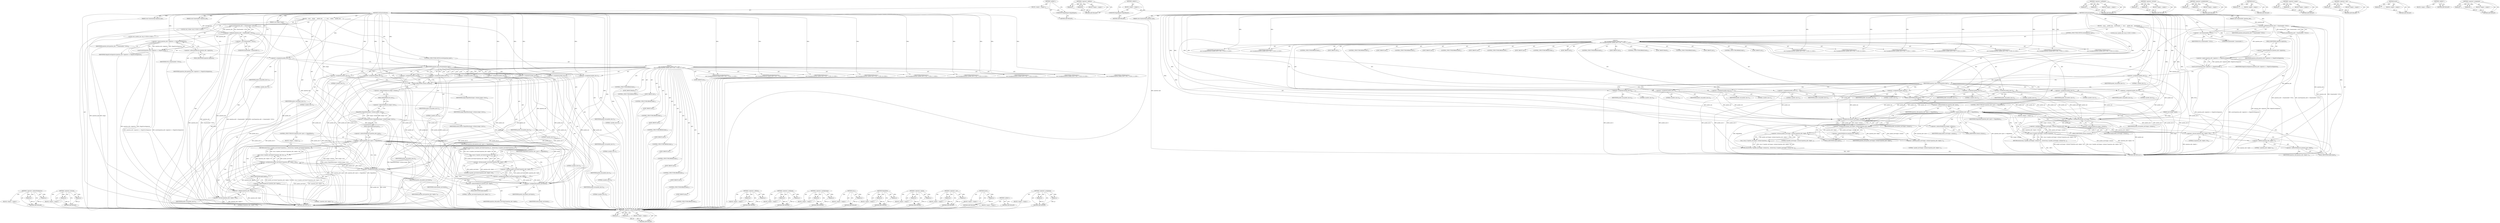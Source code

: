 digraph "&lt;operator&gt;.assignment" {
vulnerable_170 [label=<(METHOD,&lt;operator&gt;.indirectFieldAccess)>];
vulnerable_171 [label=<(PARAM,p1)>];
vulnerable_172 [label=<(PARAM,p2)>];
vulnerable_173 [label=<(BLOCK,&lt;empty&gt;,&lt;empty&gt;)>];
vulnerable_174 [label=<(METHOD_RETURN,ANY)>];
vulnerable_194 [label=<(METHOD,&lt;operator&gt;.addition)>];
vulnerable_195 [label=<(PARAM,p1)>];
vulnerable_196 [label=<(PARAM,p2)>];
vulnerable_197 [label=<(BLOCK,&lt;empty&gt;,&lt;empty&gt;)>];
vulnerable_198 [label=<(METHOD_RETURN,ANY)>];
vulnerable_6 [label=<(METHOD,&lt;global&gt;)<SUB>1</SUB>>];
vulnerable_7 [label=<(BLOCK,&lt;empty&gt;,&lt;empty&gt;)<SUB>1</SUB>>];
vulnerable_8 [label=<(UNKNOWN,MagickExport,MagickExport)<SUB>1</SUB>>];
vulnerable_9 [label=<(METHOD,GetQuantumExtent)<SUB>1</SUB>>];
vulnerable_10 [label=<(PARAM,const Image *image)<SUB>1</SUB>>];
vulnerable_11 [label=<(PARAM,const QuantumInfo *quantum_info)<SUB>2</SUB>>];
vulnerable_12 [label=<(PARAM,const QuantumType quantum_type)<SUB>2</SUB>>];
vulnerable_13 [label=<(BLOCK,{
   size_t
     packet_size;
 
   assert(quant...,{
   size_t
     packet_size;
 
   assert(quant...)<SUB>3</SUB>>];
vulnerable_14 [label="<(LOCAL,size_t packet_size: size_t)<SUB>5</SUB>>"];
vulnerable_15 [label=<(assert,assert(quantum_info != (QuantumInfo *) NULL))<SUB>7</SUB>>];
vulnerable_16 [label=<(&lt;operator&gt;.notEquals,quantum_info != (QuantumInfo *) NULL)<SUB>7</SUB>>];
vulnerable_17 [label=<(IDENTIFIER,quantum_info,quantum_info != (QuantumInfo *) NULL)<SUB>7</SUB>>];
vulnerable_18 [label=<(&lt;operator&gt;.cast,(QuantumInfo *) NULL)<SUB>7</SUB>>];
vulnerable_19 [label=<(UNKNOWN,QuantumInfo *,QuantumInfo *)<SUB>7</SUB>>];
vulnerable_20 [label=<(IDENTIFIER,NULL,(QuantumInfo *) NULL)<SUB>7</SUB>>];
vulnerable_21 [label=<(assert,assert(quantum_info-&gt;signature == MagickCoreSig...)<SUB>8</SUB>>];
vulnerable_22 [label=<(&lt;operator&gt;.equals,quantum_info-&gt;signature == MagickCoreSignature)<SUB>8</SUB>>];
vulnerable_23 [label=<(&lt;operator&gt;.indirectFieldAccess,quantum_info-&gt;signature)<SUB>8</SUB>>];
vulnerable_24 [label=<(IDENTIFIER,quantum_info,quantum_info-&gt;signature == MagickCoreSignature)<SUB>8</SUB>>];
vulnerable_25 [label=<(FIELD_IDENTIFIER,signature,signature)<SUB>8</SUB>>];
vulnerable_26 [label=<(IDENTIFIER,MagickCoreSignature,quantum_info-&gt;signature == MagickCoreSignature)<SUB>8</SUB>>];
vulnerable_27 [label=<(&lt;operator&gt;.assignment,packet_size=1)<SUB>9</SUB>>];
vulnerable_28 [label=<(IDENTIFIER,packet_size,packet_size=1)<SUB>9</SUB>>];
vulnerable_29 [label=<(LITERAL,1,packet_size=1)<SUB>9</SUB>>];
vulnerable_30 [label=<(CONTROL_STRUCTURE,SWITCH,switch(quantum_type))<SUB>10</SUB>>];
vulnerable_31 [label=<(IDENTIFIER,quantum_type,switch(quantum_type))<SUB>10</SUB>>];
vulnerable_32 [label="<(BLOCK,{
    case GrayAlphaQuantum: packet_size=2; bre...,{
    case GrayAlphaQuantum: packet_size=2; bre...)<SUB>11</SUB>>"];
vulnerable_33 [label=<(JUMP_TARGET,case)<SUB>12</SUB>>];
vulnerable_34 [label="<(IDENTIFIER,GrayAlphaQuantum,{
    case GrayAlphaQuantum: packet_size=2; bre...)<SUB>12</SUB>>"];
vulnerable_35 [label=<(&lt;operator&gt;.assignment,packet_size=2)<SUB>12</SUB>>];
vulnerable_36 [label=<(IDENTIFIER,packet_size,packet_size=2)<SUB>12</SUB>>];
vulnerable_37 [label=<(LITERAL,2,packet_size=2)<SUB>12</SUB>>];
vulnerable_38 [label=<(CONTROL_STRUCTURE,BREAK,break;)<SUB>12</SUB>>];
vulnerable_39 [label=<(JUMP_TARGET,case)<SUB>13</SUB>>];
vulnerable_40 [label="<(IDENTIFIER,IndexAlphaQuantum,{
    case GrayAlphaQuantum: packet_size=2; bre...)<SUB>13</SUB>>"];
vulnerable_41 [label=<(&lt;operator&gt;.assignment,packet_size=2)<SUB>13</SUB>>];
vulnerable_42 [label=<(IDENTIFIER,packet_size,packet_size=2)<SUB>13</SUB>>];
vulnerable_43 [label=<(LITERAL,2,packet_size=2)<SUB>13</SUB>>];
vulnerable_44 [label=<(CONTROL_STRUCTURE,BREAK,break;)<SUB>13</SUB>>];
vulnerable_45 [label=<(JUMP_TARGET,case)<SUB>14</SUB>>];
vulnerable_46 [label="<(IDENTIFIER,RGBQuantum,{
    case GrayAlphaQuantum: packet_size=2; bre...)<SUB>14</SUB>>"];
vulnerable_47 [label=<(&lt;operator&gt;.assignment,packet_size=3)<SUB>14</SUB>>];
vulnerable_48 [label=<(IDENTIFIER,packet_size,packet_size=3)<SUB>14</SUB>>];
vulnerable_49 [label=<(LITERAL,3,packet_size=3)<SUB>14</SUB>>];
vulnerable_50 [label=<(CONTROL_STRUCTURE,BREAK,break;)<SUB>14</SUB>>];
vulnerable_51 [label=<(JUMP_TARGET,case)<SUB>15</SUB>>];
vulnerable_52 [label="<(IDENTIFIER,BGRQuantum,{
    case GrayAlphaQuantum: packet_size=2; bre...)<SUB>15</SUB>>"];
vulnerable_53 [label=<(&lt;operator&gt;.assignment,packet_size=3)<SUB>15</SUB>>];
vulnerable_54 [label=<(IDENTIFIER,packet_size,packet_size=3)<SUB>15</SUB>>];
vulnerable_55 [label=<(LITERAL,3,packet_size=3)<SUB>15</SUB>>];
vulnerable_56 [label=<(CONTROL_STRUCTURE,BREAK,break;)<SUB>15</SUB>>];
vulnerable_57 [label=<(JUMP_TARGET,case)<SUB>16</SUB>>];
vulnerable_58 [label="<(IDENTIFIER,RGBAQuantum,{
    case GrayAlphaQuantum: packet_size=2; bre...)<SUB>16</SUB>>"];
vulnerable_59 [label=<(&lt;operator&gt;.assignment,packet_size=4)<SUB>16</SUB>>];
vulnerable_60 [label=<(IDENTIFIER,packet_size,packet_size=4)<SUB>16</SUB>>];
vulnerable_61 [label=<(LITERAL,4,packet_size=4)<SUB>16</SUB>>];
vulnerable_62 [label=<(CONTROL_STRUCTURE,BREAK,break;)<SUB>16</SUB>>];
vulnerable_63 [label=<(JUMP_TARGET,case)<SUB>17</SUB>>];
vulnerable_64 [label="<(IDENTIFIER,RGBOQuantum,{
    case GrayAlphaQuantum: packet_size=2; bre...)<SUB>17</SUB>>"];
vulnerable_65 [label=<(&lt;operator&gt;.assignment,packet_size=4)<SUB>17</SUB>>];
vulnerable_66 [label=<(IDENTIFIER,packet_size,packet_size=4)<SUB>17</SUB>>];
vulnerable_67 [label=<(LITERAL,4,packet_size=4)<SUB>17</SUB>>];
vulnerable_68 [label=<(CONTROL_STRUCTURE,BREAK,break;)<SUB>17</SUB>>];
vulnerable_69 [label=<(JUMP_TARGET,case)<SUB>18</SUB>>];
vulnerable_70 [label="<(IDENTIFIER,BGRAQuantum,{
    case GrayAlphaQuantum: packet_size=2; bre...)<SUB>18</SUB>>"];
vulnerable_71 [label=<(&lt;operator&gt;.assignment,packet_size=4)<SUB>18</SUB>>];
vulnerable_72 [label=<(IDENTIFIER,packet_size,packet_size=4)<SUB>18</SUB>>];
vulnerable_73 [label=<(LITERAL,4,packet_size=4)<SUB>18</SUB>>];
vulnerable_74 [label=<(CONTROL_STRUCTURE,BREAK,break;)<SUB>18</SUB>>];
vulnerable_75 [label=<(JUMP_TARGET,case)<SUB>19</SUB>>];
vulnerable_76 [label="<(IDENTIFIER,CMYKQuantum,{
    case GrayAlphaQuantum: packet_size=2; bre...)<SUB>19</SUB>>"];
vulnerable_77 [label=<(&lt;operator&gt;.assignment,packet_size=4)<SUB>19</SUB>>];
vulnerable_78 [label=<(IDENTIFIER,packet_size,packet_size=4)<SUB>19</SUB>>];
vulnerable_79 [label=<(LITERAL,4,packet_size=4)<SUB>19</SUB>>];
vulnerable_80 [label=<(CONTROL_STRUCTURE,BREAK,break;)<SUB>19</SUB>>];
vulnerable_81 [label=<(JUMP_TARGET,case)<SUB>20</SUB>>];
vulnerable_82 [label="<(IDENTIFIER,CMYKAQuantum,{
    case GrayAlphaQuantum: packet_size=2; bre...)<SUB>20</SUB>>"];
vulnerable_83 [label=<(&lt;operator&gt;.assignment,packet_size=5)<SUB>20</SUB>>];
vulnerable_84 [label=<(IDENTIFIER,packet_size,packet_size=5)<SUB>20</SUB>>];
vulnerable_85 [label=<(LITERAL,5,packet_size=5)<SUB>20</SUB>>];
vulnerable_86 [label=<(CONTROL_STRUCTURE,BREAK,break;)<SUB>20</SUB>>];
vulnerable_87 [label=<(JUMP_TARGET,default)<SUB>21</SUB>>];
vulnerable_88 [label=<(CONTROL_STRUCTURE,BREAK,break;)<SUB>21</SUB>>];
vulnerable_89 [label=<(CONTROL_STRUCTURE,IF,if (quantum_info-&gt;pack == MagickFalse))<SUB>23</SUB>>];
vulnerable_90 [label=<(&lt;operator&gt;.equals,quantum_info-&gt;pack == MagickFalse)<SUB>23</SUB>>];
vulnerable_91 [label=<(&lt;operator&gt;.indirectFieldAccess,quantum_info-&gt;pack)<SUB>23</SUB>>];
vulnerable_92 [label=<(IDENTIFIER,quantum_info,quantum_info-&gt;pack == MagickFalse)<SUB>23</SUB>>];
vulnerable_93 [label=<(FIELD_IDENTIFIER,pack,pack)<SUB>23</SUB>>];
vulnerable_94 [label=<(IDENTIFIER,MagickFalse,quantum_info-&gt;pack == MagickFalse)<SUB>23</SUB>>];
vulnerable_95 [label=<(BLOCK,&lt;empty&gt;,&lt;empty&gt;)<SUB>24</SUB>>];
vulnerable_96 [label=<(RETURN,return((size_t) (packet_size*image-&gt;columns*((q...,return((size_t) (packet_size*image-&gt;columns*((q...)<SUB>24</SUB>>];
vulnerable_97 [label=<(size_t,(size_t) (packet_size*image-&gt;columns*((quantum_...)<SUB>24</SUB>>];
vulnerable_98 [label=<(&lt;operator&gt;.multiplication,packet_size*image-&gt;columns*((quantum_info-&gt;dept...)<SUB>24</SUB>>];
vulnerable_99 [label=<(&lt;operator&gt;.multiplication,packet_size*image-&gt;columns)<SUB>24</SUB>>];
vulnerable_100 [label=<(IDENTIFIER,packet_size,packet_size*image-&gt;columns)<SUB>24</SUB>>];
vulnerable_101 [label=<(&lt;operator&gt;.indirectFieldAccess,image-&gt;columns)<SUB>24</SUB>>];
vulnerable_102 [label=<(IDENTIFIER,image,packet_size*image-&gt;columns)<SUB>24</SUB>>];
vulnerable_103 [label=<(FIELD_IDENTIFIER,columns,columns)<SUB>24</SUB>>];
vulnerable_104 [label=<(&lt;operator&gt;.division,(quantum_info-&gt;depth+7)/8)<SUB>24</SUB>>];
vulnerable_105 [label=<(&lt;operator&gt;.addition,quantum_info-&gt;depth+7)<SUB>24</SUB>>];
vulnerable_106 [label=<(&lt;operator&gt;.indirectFieldAccess,quantum_info-&gt;depth)<SUB>24</SUB>>];
vulnerable_107 [label=<(IDENTIFIER,quantum_info,quantum_info-&gt;depth+7)<SUB>24</SUB>>];
vulnerable_108 [label=<(FIELD_IDENTIFIER,depth,depth)<SUB>24</SUB>>];
vulnerable_109 [label=<(LITERAL,7,quantum_info-&gt;depth+7)<SUB>24</SUB>>];
vulnerable_110 [label=<(LITERAL,8,(quantum_info-&gt;depth+7)/8)<SUB>24</SUB>>];
vulnerable_111 [label=<(RETURN,return((size_t) ((packet_size*image-&gt;columns*qu...,return((size_t) ((packet_size*image-&gt;columns*qu...)<SUB>25</SUB>>];
vulnerable_112 [label=<(size_t,(size_t) ((packet_size*image-&gt;columns*quantum_i...)<SUB>25</SUB>>];
vulnerable_113 [label=<(&lt;operator&gt;.division,(packet_size*image-&gt;columns*quantum_info-&gt;depth...)<SUB>25</SUB>>];
vulnerable_114 [label=<(&lt;operator&gt;.addition,packet_size*image-&gt;columns*quantum_info-&gt;depth+7)<SUB>25</SUB>>];
vulnerable_115 [label=<(&lt;operator&gt;.multiplication,packet_size*image-&gt;columns*quantum_info-&gt;depth)<SUB>25</SUB>>];
vulnerable_116 [label=<(&lt;operator&gt;.multiplication,packet_size*image-&gt;columns)<SUB>25</SUB>>];
vulnerable_117 [label=<(IDENTIFIER,packet_size,packet_size*image-&gt;columns)<SUB>25</SUB>>];
vulnerable_118 [label=<(&lt;operator&gt;.indirectFieldAccess,image-&gt;columns)<SUB>25</SUB>>];
vulnerable_119 [label=<(IDENTIFIER,image,packet_size*image-&gt;columns)<SUB>25</SUB>>];
vulnerable_120 [label=<(FIELD_IDENTIFIER,columns,columns)<SUB>25</SUB>>];
vulnerable_121 [label=<(&lt;operator&gt;.indirectFieldAccess,quantum_info-&gt;depth)<SUB>25</SUB>>];
vulnerable_122 [label=<(IDENTIFIER,quantum_info,packet_size*image-&gt;columns*quantum_info-&gt;depth)<SUB>25</SUB>>];
vulnerable_123 [label=<(FIELD_IDENTIFIER,depth,depth)<SUB>25</SUB>>];
vulnerable_124 [label=<(LITERAL,7,packet_size*image-&gt;columns*quantum_info-&gt;depth+7)<SUB>25</SUB>>];
vulnerable_125 [label=<(LITERAL,8,(packet_size*image-&gt;columns*quantum_info-&gt;depth...)<SUB>25</SUB>>];
vulnerable_126 [label=<(METHOD_RETURN,size_t)<SUB>1</SUB>>];
vulnerable_128 [label=<(METHOD_RETURN,ANY)<SUB>1</SUB>>];
vulnerable_155 [label=<(METHOD,&lt;operator&gt;.notEquals)>];
vulnerable_156 [label=<(PARAM,p1)>];
vulnerable_157 [label=<(PARAM,p2)>];
vulnerable_158 [label=<(BLOCK,&lt;empty&gt;,&lt;empty&gt;)>];
vulnerable_159 [label=<(METHOD_RETURN,ANY)>];
vulnerable_189 [label=<(METHOD,&lt;operator&gt;.division)>];
vulnerable_190 [label=<(PARAM,p1)>];
vulnerable_191 [label=<(PARAM,p2)>];
vulnerable_192 [label=<(BLOCK,&lt;empty&gt;,&lt;empty&gt;)>];
vulnerable_193 [label=<(METHOD_RETURN,ANY)>];
vulnerable_184 [label=<(METHOD,&lt;operator&gt;.multiplication)>];
vulnerable_185 [label=<(PARAM,p1)>];
vulnerable_186 [label=<(PARAM,p2)>];
vulnerable_187 [label=<(BLOCK,&lt;empty&gt;,&lt;empty&gt;)>];
vulnerable_188 [label=<(METHOD_RETURN,ANY)>];
vulnerable_180 [label=<(METHOD,size_t)>];
vulnerable_181 [label=<(PARAM,p1)>];
vulnerable_182 [label=<(BLOCK,&lt;empty&gt;,&lt;empty&gt;)>];
vulnerable_183 [label=<(METHOD_RETURN,ANY)>];
vulnerable_165 [label=<(METHOD,&lt;operator&gt;.equals)>];
vulnerable_166 [label=<(PARAM,p1)>];
vulnerable_167 [label=<(PARAM,p2)>];
vulnerable_168 [label=<(BLOCK,&lt;empty&gt;,&lt;empty&gt;)>];
vulnerable_169 [label=<(METHOD_RETURN,ANY)>];
vulnerable_160 [label=<(METHOD,&lt;operator&gt;.cast)>];
vulnerable_161 [label=<(PARAM,p1)>];
vulnerable_162 [label=<(PARAM,p2)>];
vulnerable_163 [label=<(BLOCK,&lt;empty&gt;,&lt;empty&gt;)>];
vulnerable_164 [label=<(METHOD_RETURN,ANY)>];
vulnerable_151 [label=<(METHOD,assert)>];
vulnerable_152 [label=<(PARAM,p1)>];
vulnerable_153 [label=<(BLOCK,&lt;empty&gt;,&lt;empty&gt;)>];
vulnerable_154 [label=<(METHOD_RETURN,ANY)>];
vulnerable_145 [label=<(METHOD,&lt;global&gt;)<SUB>1</SUB>>];
vulnerable_146 [label=<(BLOCK,&lt;empty&gt;,&lt;empty&gt;)>];
vulnerable_147 [label=<(METHOD_RETURN,ANY)>];
vulnerable_175 [label=<(METHOD,&lt;operator&gt;.assignment)>];
vulnerable_176 [label=<(PARAM,p1)>];
vulnerable_177 [label=<(PARAM,p2)>];
vulnerable_178 [label=<(BLOCK,&lt;empty&gt;,&lt;empty&gt;)>];
vulnerable_179 [label=<(METHOD_RETURN,ANY)>];
fixed_176 [label=<(METHOD,&lt;operator&gt;.indirectFieldAccess)>];
fixed_177 [label=<(PARAM,p1)>];
fixed_178 [label=<(PARAM,p2)>];
fixed_179 [label=<(BLOCK,&lt;empty&gt;,&lt;empty&gt;)>];
fixed_180 [label=<(METHOD_RETURN,ANY)>];
fixed_200 [label=<(METHOD,&lt;operator&gt;.division)>];
fixed_201 [label=<(PARAM,p1)>];
fixed_202 [label=<(PARAM,p2)>];
fixed_203 [label=<(BLOCK,&lt;empty&gt;,&lt;empty&gt;)>];
fixed_204 [label=<(METHOD_RETURN,ANY)>];
fixed_6 [label=<(METHOD,&lt;global&gt;)<SUB>1</SUB>>];
fixed_7 [label=<(BLOCK,&lt;empty&gt;,&lt;empty&gt;)<SUB>1</SUB>>];
fixed_8 [label=<(UNKNOWN,MagickExport,MagickExport)<SUB>1</SUB>>];
fixed_9 [label=<(METHOD,GetQuantumExtent)<SUB>1</SUB>>];
fixed_10 [label=<(PARAM,const Image *image)<SUB>1</SUB>>];
fixed_11 [label=<(PARAM,const QuantumInfo *quantum_info)<SUB>2</SUB>>];
fixed_12 [label=<(PARAM,const QuantumType quantum_type)<SUB>2</SUB>>];
fixed_13 [label=<(BLOCK,{
   size_t
    extent,
     packet_size;
 
   ...,{
   size_t
    extent,
     packet_size;
 
   ...)<SUB>3</SUB>>];
fixed_14 [label="<(LOCAL,size_t extent: size_t)<SUB>5</SUB>>"];
fixed_15 [label="<(LOCAL,size_t packet_size: size_t)<SUB>6</SUB>>"];
fixed_16 [label=<(assert,assert(quantum_info != (QuantumInfo *) NULL))<SUB>8</SUB>>];
fixed_17 [label=<(&lt;operator&gt;.notEquals,quantum_info != (QuantumInfo *) NULL)<SUB>8</SUB>>];
fixed_18 [label=<(IDENTIFIER,quantum_info,quantum_info != (QuantumInfo *) NULL)<SUB>8</SUB>>];
fixed_19 [label=<(&lt;operator&gt;.cast,(QuantumInfo *) NULL)<SUB>8</SUB>>];
fixed_20 [label=<(UNKNOWN,QuantumInfo *,QuantumInfo *)<SUB>8</SUB>>];
fixed_21 [label=<(IDENTIFIER,NULL,(QuantumInfo *) NULL)<SUB>8</SUB>>];
fixed_22 [label=<(assert,assert(quantum_info-&gt;signature == MagickCoreSig...)<SUB>9</SUB>>];
fixed_23 [label=<(&lt;operator&gt;.equals,quantum_info-&gt;signature == MagickCoreSignature)<SUB>9</SUB>>];
fixed_24 [label=<(&lt;operator&gt;.indirectFieldAccess,quantum_info-&gt;signature)<SUB>9</SUB>>];
fixed_25 [label=<(IDENTIFIER,quantum_info,quantum_info-&gt;signature == MagickCoreSignature)<SUB>9</SUB>>];
fixed_26 [label=<(FIELD_IDENTIFIER,signature,signature)<SUB>9</SUB>>];
fixed_27 [label=<(IDENTIFIER,MagickCoreSignature,quantum_info-&gt;signature == MagickCoreSignature)<SUB>9</SUB>>];
fixed_28 [label=<(&lt;operator&gt;.assignment,packet_size=1)<SUB>10</SUB>>];
fixed_29 [label=<(IDENTIFIER,packet_size,packet_size=1)<SUB>10</SUB>>];
fixed_30 [label=<(LITERAL,1,packet_size=1)<SUB>10</SUB>>];
fixed_31 [label=<(CONTROL_STRUCTURE,SWITCH,switch(quantum_type))<SUB>11</SUB>>];
fixed_32 [label=<(IDENTIFIER,quantum_type,switch(quantum_type))<SUB>11</SUB>>];
fixed_33 [label="<(BLOCK,{
    case GrayAlphaQuantum: packet_size=2; bre...,{
    case GrayAlphaQuantum: packet_size=2; bre...)<SUB>12</SUB>>"];
fixed_34 [label=<(JUMP_TARGET,case)<SUB>13</SUB>>];
fixed_35 [label="<(IDENTIFIER,GrayAlphaQuantum,{
    case GrayAlphaQuantum: packet_size=2; bre...)<SUB>13</SUB>>"];
fixed_36 [label=<(&lt;operator&gt;.assignment,packet_size=2)<SUB>13</SUB>>];
fixed_37 [label=<(IDENTIFIER,packet_size,packet_size=2)<SUB>13</SUB>>];
fixed_38 [label=<(LITERAL,2,packet_size=2)<SUB>13</SUB>>];
fixed_39 [label=<(CONTROL_STRUCTURE,BREAK,break;)<SUB>13</SUB>>];
fixed_40 [label=<(JUMP_TARGET,case)<SUB>14</SUB>>];
fixed_41 [label="<(IDENTIFIER,IndexAlphaQuantum,{
    case GrayAlphaQuantum: packet_size=2; bre...)<SUB>14</SUB>>"];
fixed_42 [label=<(&lt;operator&gt;.assignment,packet_size=2)<SUB>14</SUB>>];
fixed_43 [label=<(IDENTIFIER,packet_size,packet_size=2)<SUB>14</SUB>>];
fixed_44 [label=<(LITERAL,2,packet_size=2)<SUB>14</SUB>>];
fixed_45 [label=<(CONTROL_STRUCTURE,BREAK,break;)<SUB>14</SUB>>];
fixed_46 [label=<(JUMP_TARGET,case)<SUB>15</SUB>>];
fixed_47 [label="<(IDENTIFIER,RGBQuantum,{
    case GrayAlphaQuantum: packet_size=2; bre...)<SUB>15</SUB>>"];
fixed_48 [label=<(&lt;operator&gt;.assignment,packet_size=3)<SUB>15</SUB>>];
fixed_49 [label=<(IDENTIFIER,packet_size,packet_size=3)<SUB>15</SUB>>];
fixed_50 [label=<(LITERAL,3,packet_size=3)<SUB>15</SUB>>];
fixed_51 [label=<(CONTROL_STRUCTURE,BREAK,break;)<SUB>15</SUB>>];
fixed_52 [label=<(JUMP_TARGET,case)<SUB>16</SUB>>];
fixed_53 [label="<(IDENTIFIER,BGRQuantum,{
    case GrayAlphaQuantum: packet_size=2; bre...)<SUB>16</SUB>>"];
fixed_54 [label=<(&lt;operator&gt;.assignment,packet_size=3)<SUB>16</SUB>>];
fixed_55 [label=<(IDENTIFIER,packet_size,packet_size=3)<SUB>16</SUB>>];
fixed_56 [label=<(LITERAL,3,packet_size=3)<SUB>16</SUB>>];
fixed_57 [label=<(CONTROL_STRUCTURE,BREAK,break;)<SUB>16</SUB>>];
fixed_58 [label=<(JUMP_TARGET,case)<SUB>17</SUB>>];
fixed_59 [label="<(IDENTIFIER,RGBAQuantum,{
    case GrayAlphaQuantum: packet_size=2; bre...)<SUB>17</SUB>>"];
fixed_60 [label=<(&lt;operator&gt;.assignment,packet_size=4)<SUB>17</SUB>>];
fixed_61 [label=<(IDENTIFIER,packet_size,packet_size=4)<SUB>17</SUB>>];
fixed_62 [label=<(LITERAL,4,packet_size=4)<SUB>17</SUB>>];
fixed_63 [label=<(CONTROL_STRUCTURE,BREAK,break;)<SUB>17</SUB>>];
fixed_64 [label=<(JUMP_TARGET,case)<SUB>18</SUB>>];
fixed_65 [label="<(IDENTIFIER,RGBOQuantum,{
    case GrayAlphaQuantum: packet_size=2; bre...)<SUB>18</SUB>>"];
fixed_66 [label=<(&lt;operator&gt;.assignment,packet_size=4)<SUB>18</SUB>>];
fixed_67 [label=<(IDENTIFIER,packet_size,packet_size=4)<SUB>18</SUB>>];
fixed_68 [label=<(LITERAL,4,packet_size=4)<SUB>18</SUB>>];
fixed_69 [label=<(CONTROL_STRUCTURE,BREAK,break;)<SUB>18</SUB>>];
fixed_70 [label=<(JUMP_TARGET,case)<SUB>19</SUB>>];
fixed_71 [label="<(IDENTIFIER,BGRAQuantum,{
    case GrayAlphaQuantum: packet_size=2; bre...)<SUB>19</SUB>>"];
fixed_72 [label=<(&lt;operator&gt;.assignment,packet_size=4)<SUB>19</SUB>>];
fixed_73 [label=<(IDENTIFIER,packet_size,packet_size=4)<SUB>19</SUB>>];
fixed_74 [label=<(LITERAL,4,packet_size=4)<SUB>19</SUB>>];
fixed_75 [label=<(CONTROL_STRUCTURE,BREAK,break;)<SUB>19</SUB>>];
fixed_76 [label=<(JUMP_TARGET,case)<SUB>20</SUB>>];
fixed_77 [label="<(IDENTIFIER,CMYKQuantum,{
    case GrayAlphaQuantum: packet_size=2; bre...)<SUB>20</SUB>>"];
fixed_78 [label=<(&lt;operator&gt;.assignment,packet_size=4)<SUB>20</SUB>>];
fixed_79 [label=<(IDENTIFIER,packet_size,packet_size=4)<SUB>20</SUB>>];
fixed_80 [label=<(LITERAL,4,packet_size=4)<SUB>20</SUB>>];
fixed_81 [label=<(CONTROL_STRUCTURE,BREAK,break;)<SUB>20</SUB>>];
fixed_82 [label=<(JUMP_TARGET,case)<SUB>21</SUB>>];
fixed_83 [label="<(IDENTIFIER,CMYKAQuantum,{
    case GrayAlphaQuantum: packet_size=2; bre...)<SUB>21</SUB>>"];
fixed_84 [label=<(&lt;operator&gt;.assignment,packet_size=5)<SUB>21</SUB>>];
fixed_85 [label=<(IDENTIFIER,packet_size,packet_size=5)<SUB>21</SUB>>];
fixed_86 [label=<(LITERAL,5,packet_size=5)<SUB>21</SUB>>];
fixed_87 [label=<(CONTROL_STRUCTURE,BREAK,break;)<SUB>21</SUB>>];
fixed_88 [label=<(JUMP_TARGET,default)<SUB>22</SUB>>];
fixed_89 [label=<(CONTROL_STRUCTURE,BREAK,break;)<SUB>22</SUB>>];
fixed_90 [label=<(&lt;operator&gt;.assignment,extent=MagickMax(image-&gt;columns,image-&gt;rows))<SUB>24</SUB>>];
fixed_91 [label=<(IDENTIFIER,extent,extent=MagickMax(image-&gt;columns,image-&gt;rows))<SUB>24</SUB>>];
fixed_92 [label=<(MagickMax,MagickMax(image-&gt;columns,image-&gt;rows))<SUB>24</SUB>>];
fixed_93 [label=<(&lt;operator&gt;.indirectFieldAccess,image-&gt;columns)<SUB>24</SUB>>];
fixed_94 [label=<(IDENTIFIER,image,MagickMax(image-&gt;columns,image-&gt;rows))<SUB>24</SUB>>];
fixed_95 [label=<(FIELD_IDENTIFIER,columns,columns)<SUB>24</SUB>>];
fixed_96 [label=<(&lt;operator&gt;.indirectFieldAccess,image-&gt;rows)<SUB>24</SUB>>];
fixed_97 [label=<(IDENTIFIER,image,MagickMax(image-&gt;columns,image-&gt;rows))<SUB>24</SUB>>];
fixed_98 [label=<(FIELD_IDENTIFIER,rows,rows)<SUB>24</SUB>>];
fixed_99 [label=<(CONTROL_STRUCTURE,IF,if (quantum_info-&gt;pack == MagickFalse))<SUB>25</SUB>>];
fixed_100 [label=<(&lt;operator&gt;.equals,quantum_info-&gt;pack == MagickFalse)<SUB>25</SUB>>];
fixed_101 [label=<(&lt;operator&gt;.indirectFieldAccess,quantum_info-&gt;pack)<SUB>25</SUB>>];
fixed_102 [label=<(IDENTIFIER,quantum_info,quantum_info-&gt;pack == MagickFalse)<SUB>25</SUB>>];
fixed_103 [label=<(FIELD_IDENTIFIER,pack,pack)<SUB>25</SUB>>];
fixed_104 [label=<(IDENTIFIER,MagickFalse,quantum_info-&gt;pack == MagickFalse)<SUB>25</SUB>>];
fixed_105 [label=<(BLOCK,&lt;empty&gt;,&lt;empty&gt;)<SUB>26</SUB>>];
fixed_106 [label=<(RETURN,return((size_t) (packet_size*extent*((quantum_i...,return((size_t) (packet_size*extent*((quantum_i...)<SUB>26</SUB>>];
fixed_107 [label=<(size_t,(size_t) (packet_size*extent*((quantum_info-&gt;de...)<SUB>26</SUB>>];
fixed_108 [label=<(&lt;operator&gt;.multiplication,packet_size*extent*((quantum_info-&gt;depth+7)/8))<SUB>26</SUB>>];
fixed_109 [label=<(&lt;operator&gt;.multiplication,packet_size*extent)<SUB>26</SUB>>];
fixed_110 [label=<(IDENTIFIER,packet_size,packet_size*extent)<SUB>26</SUB>>];
fixed_111 [label=<(IDENTIFIER,extent,packet_size*extent)<SUB>26</SUB>>];
fixed_112 [label=<(&lt;operator&gt;.division,(quantum_info-&gt;depth+7)/8)<SUB>26</SUB>>];
fixed_113 [label=<(&lt;operator&gt;.addition,quantum_info-&gt;depth+7)<SUB>26</SUB>>];
fixed_114 [label=<(&lt;operator&gt;.indirectFieldAccess,quantum_info-&gt;depth)<SUB>26</SUB>>];
fixed_115 [label=<(IDENTIFIER,quantum_info,quantum_info-&gt;depth+7)<SUB>26</SUB>>];
fixed_116 [label=<(FIELD_IDENTIFIER,depth,depth)<SUB>26</SUB>>];
fixed_117 [label=<(LITERAL,7,quantum_info-&gt;depth+7)<SUB>26</SUB>>];
fixed_118 [label=<(LITERAL,8,(quantum_info-&gt;depth+7)/8)<SUB>26</SUB>>];
fixed_119 [label=<(RETURN,return((size_t) ((packet_size*extent*quantum_in...,return((size_t) ((packet_size*extent*quantum_in...)<SUB>27</SUB>>];
fixed_120 [label=<(size_t,(size_t) ((packet_size*extent*quantum_info-&gt;dep...)<SUB>27</SUB>>];
fixed_121 [label=<(&lt;operator&gt;.division,(packet_size*extent*quantum_info-&gt;depth+7)/8)<SUB>27</SUB>>];
fixed_122 [label=<(&lt;operator&gt;.addition,packet_size*extent*quantum_info-&gt;depth+7)<SUB>27</SUB>>];
fixed_123 [label=<(&lt;operator&gt;.multiplication,packet_size*extent*quantum_info-&gt;depth)<SUB>27</SUB>>];
fixed_124 [label=<(&lt;operator&gt;.multiplication,packet_size*extent)<SUB>27</SUB>>];
fixed_125 [label=<(IDENTIFIER,packet_size,packet_size*extent)<SUB>27</SUB>>];
fixed_126 [label=<(IDENTIFIER,extent,packet_size*extent)<SUB>27</SUB>>];
fixed_127 [label=<(&lt;operator&gt;.indirectFieldAccess,quantum_info-&gt;depth)<SUB>27</SUB>>];
fixed_128 [label=<(IDENTIFIER,quantum_info,packet_size*extent*quantum_info-&gt;depth)<SUB>27</SUB>>];
fixed_129 [label=<(FIELD_IDENTIFIER,depth,depth)<SUB>27</SUB>>];
fixed_130 [label=<(LITERAL,7,packet_size*extent*quantum_info-&gt;depth+7)<SUB>27</SUB>>];
fixed_131 [label=<(LITERAL,8,(packet_size*extent*quantum_info-&gt;depth+7)/8)<SUB>27</SUB>>];
fixed_132 [label=<(METHOD_RETURN,size_t)<SUB>1</SUB>>];
fixed_134 [label=<(METHOD_RETURN,ANY)<SUB>1</SUB>>];
fixed_205 [label=<(METHOD,&lt;operator&gt;.addition)>];
fixed_206 [label=<(PARAM,p1)>];
fixed_207 [label=<(PARAM,p2)>];
fixed_208 [label=<(BLOCK,&lt;empty&gt;,&lt;empty&gt;)>];
fixed_209 [label=<(METHOD_RETURN,ANY)>];
fixed_161 [label=<(METHOD,&lt;operator&gt;.notEquals)>];
fixed_162 [label=<(PARAM,p1)>];
fixed_163 [label=<(PARAM,p2)>];
fixed_164 [label=<(BLOCK,&lt;empty&gt;,&lt;empty&gt;)>];
fixed_165 [label=<(METHOD_RETURN,ANY)>];
fixed_195 [label=<(METHOD,&lt;operator&gt;.multiplication)>];
fixed_196 [label=<(PARAM,p1)>];
fixed_197 [label=<(PARAM,p2)>];
fixed_198 [label=<(BLOCK,&lt;empty&gt;,&lt;empty&gt;)>];
fixed_199 [label=<(METHOD_RETURN,ANY)>];
fixed_191 [label=<(METHOD,size_t)>];
fixed_192 [label=<(PARAM,p1)>];
fixed_193 [label=<(BLOCK,&lt;empty&gt;,&lt;empty&gt;)>];
fixed_194 [label=<(METHOD_RETURN,ANY)>];
fixed_186 [label=<(METHOD,MagickMax)>];
fixed_187 [label=<(PARAM,p1)>];
fixed_188 [label=<(PARAM,p2)>];
fixed_189 [label=<(BLOCK,&lt;empty&gt;,&lt;empty&gt;)>];
fixed_190 [label=<(METHOD_RETURN,ANY)>];
fixed_171 [label=<(METHOD,&lt;operator&gt;.equals)>];
fixed_172 [label=<(PARAM,p1)>];
fixed_173 [label=<(PARAM,p2)>];
fixed_174 [label=<(BLOCK,&lt;empty&gt;,&lt;empty&gt;)>];
fixed_175 [label=<(METHOD_RETURN,ANY)>];
fixed_166 [label=<(METHOD,&lt;operator&gt;.cast)>];
fixed_167 [label=<(PARAM,p1)>];
fixed_168 [label=<(PARAM,p2)>];
fixed_169 [label=<(BLOCK,&lt;empty&gt;,&lt;empty&gt;)>];
fixed_170 [label=<(METHOD_RETURN,ANY)>];
fixed_157 [label=<(METHOD,assert)>];
fixed_158 [label=<(PARAM,p1)>];
fixed_159 [label=<(BLOCK,&lt;empty&gt;,&lt;empty&gt;)>];
fixed_160 [label=<(METHOD_RETURN,ANY)>];
fixed_151 [label=<(METHOD,&lt;global&gt;)<SUB>1</SUB>>];
fixed_152 [label=<(BLOCK,&lt;empty&gt;,&lt;empty&gt;)>];
fixed_153 [label=<(METHOD_RETURN,ANY)>];
fixed_181 [label=<(METHOD,&lt;operator&gt;.assignment)>];
fixed_182 [label=<(PARAM,p1)>];
fixed_183 [label=<(PARAM,p2)>];
fixed_184 [label=<(BLOCK,&lt;empty&gt;,&lt;empty&gt;)>];
fixed_185 [label=<(METHOD_RETURN,ANY)>];
vulnerable_170 -> vulnerable_171  [key=0, label="AST: "];
vulnerable_170 -> vulnerable_171  [key=1, label="DDG: "];
vulnerable_170 -> vulnerable_173  [key=0, label="AST: "];
vulnerable_170 -> vulnerable_172  [key=0, label="AST: "];
vulnerable_170 -> vulnerable_172  [key=1, label="DDG: "];
vulnerable_170 -> vulnerable_174  [key=0, label="AST: "];
vulnerable_170 -> vulnerable_174  [key=1, label="CFG: "];
vulnerable_171 -> vulnerable_174  [key=0, label="DDG: p1"];
vulnerable_172 -> vulnerable_174  [key=0, label="DDG: p2"];
vulnerable_194 -> vulnerable_195  [key=0, label="AST: "];
vulnerable_194 -> vulnerable_195  [key=1, label="DDG: "];
vulnerable_194 -> vulnerable_197  [key=0, label="AST: "];
vulnerable_194 -> vulnerable_196  [key=0, label="AST: "];
vulnerable_194 -> vulnerable_196  [key=1, label="DDG: "];
vulnerable_194 -> vulnerable_198  [key=0, label="AST: "];
vulnerable_194 -> vulnerable_198  [key=1, label="CFG: "];
vulnerable_195 -> vulnerable_198  [key=0, label="DDG: p1"];
vulnerable_196 -> vulnerable_198  [key=0, label="DDG: p2"];
vulnerable_6 -> vulnerable_7  [key=0, label="AST: "];
vulnerable_6 -> vulnerable_128  [key=0, label="AST: "];
vulnerable_6 -> vulnerable_8  [key=0, label="CFG: "];
vulnerable_7 -> vulnerable_8  [key=0, label="AST: "];
vulnerable_7 -> vulnerable_9  [key=0, label="AST: "];
vulnerable_8 -> vulnerable_128  [key=0, label="CFG: "];
vulnerable_9 -> vulnerable_10  [key=0, label="AST: "];
vulnerable_9 -> vulnerable_10  [key=1, label="DDG: "];
vulnerable_9 -> vulnerable_11  [key=0, label="AST: "];
vulnerable_9 -> vulnerable_11  [key=1, label="DDG: "];
vulnerable_9 -> vulnerable_12  [key=0, label="AST: "];
vulnerable_9 -> vulnerable_12  [key=1, label="DDG: "];
vulnerable_9 -> vulnerable_13  [key=0, label="AST: "];
vulnerable_9 -> vulnerable_126  [key=0, label="AST: "];
vulnerable_9 -> vulnerable_19  [key=0, label="CFG: "];
vulnerable_9 -> vulnerable_27  [key=0, label="DDG: "];
vulnerable_9 -> vulnerable_31  [key=0, label="DDG: "];
vulnerable_9 -> vulnerable_16  [key=0, label="DDG: "];
vulnerable_9 -> vulnerable_22  [key=0, label="DDG: "];
vulnerable_9 -> vulnerable_34  [key=0, label="DDG: "];
vulnerable_9 -> vulnerable_35  [key=0, label="DDG: "];
vulnerable_9 -> vulnerable_40  [key=0, label="DDG: "];
vulnerable_9 -> vulnerable_41  [key=0, label="DDG: "];
vulnerable_9 -> vulnerable_46  [key=0, label="DDG: "];
vulnerable_9 -> vulnerable_47  [key=0, label="DDG: "];
vulnerable_9 -> vulnerable_52  [key=0, label="DDG: "];
vulnerable_9 -> vulnerable_53  [key=0, label="DDG: "];
vulnerable_9 -> vulnerable_58  [key=0, label="DDG: "];
vulnerable_9 -> vulnerable_59  [key=0, label="DDG: "];
vulnerable_9 -> vulnerable_64  [key=0, label="DDG: "];
vulnerable_9 -> vulnerable_65  [key=0, label="DDG: "];
vulnerable_9 -> vulnerable_70  [key=0, label="DDG: "];
vulnerable_9 -> vulnerable_71  [key=0, label="DDG: "];
vulnerable_9 -> vulnerable_76  [key=0, label="DDG: "];
vulnerable_9 -> vulnerable_77  [key=0, label="DDG: "];
vulnerable_9 -> vulnerable_82  [key=0, label="DDG: "];
vulnerable_9 -> vulnerable_83  [key=0, label="DDG: "];
vulnerable_9 -> vulnerable_90  [key=0, label="DDG: "];
vulnerable_9 -> vulnerable_18  [key=0, label="DDG: "];
vulnerable_9 -> vulnerable_113  [key=0, label="DDG: "];
vulnerable_9 -> vulnerable_114  [key=0, label="DDG: "];
vulnerable_9 -> vulnerable_99  [key=0, label="DDG: "];
vulnerable_9 -> vulnerable_104  [key=0, label="DDG: "];
vulnerable_9 -> vulnerable_116  [key=0, label="DDG: "];
vulnerable_9 -> vulnerable_105  [key=0, label="DDG: "];
vulnerable_10 -> vulnerable_126  [key=0, label="DDG: image"];
vulnerable_10 -> vulnerable_99  [key=0, label="DDG: image"];
vulnerable_10 -> vulnerable_116  [key=0, label="DDG: image"];
vulnerable_11 -> vulnerable_16  [key=0, label="DDG: quantum_info"];
vulnerable_12 -> vulnerable_126  [key=0, label="DDG: quantum_type"];
vulnerable_13 -> vulnerable_14  [key=0, label="AST: "];
vulnerable_13 -> vulnerable_15  [key=0, label="AST: "];
vulnerable_13 -> vulnerable_21  [key=0, label="AST: "];
vulnerable_13 -> vulnerable_27  [key=0, label="AST: "];
vulnerable_13 -> vulnerable_30  [key=0, label="AST: "];
vulnerable_13 -> vulnerable_89  [key=0, label="AST: "];
vulnerable_13 -> vulnerable_111  [key=0, label="AST: "];
vulnerable_15 -> vulnerable_16  [key=0, label="AST: "];
vulnerable_15 -> vulnerable_25  [key=0, label="CFG: "];
vulnerable_15 -> vulnerable_126  [key=0, label="DDG: quantum_info != (QuantumInfo *) NULL"];
vulnerable_15 -> vulnerable_126  [key=1, label="DDG: assert(quantum_info != (QuantumInfo *) NULL)"];
vulnerable_16 -> vulnerable_17  [key=0, label="AST: "];
vulnerable_16 -> vulnerable_18  [key=0, label="AST: "];
vulnerable_16 -> vulnerable_15  [key=0, label="CFG: "];
vulnerable_16 -> vulnerable_15  [key=1, label="DDG: quantum_info"];
vulnerable_16 -> vulnerable_15  [key=2, label="DDG: (QuantumInfo *) NULL"];
vulnerable_16 -> vulnerable_126  [key=0, label="DDG: quantum_info"];
vulnerable_16 -> vulnerable_126  [key=1, label="DDG: (QuantumInfo *) NULL"];
vulnerable_16 -> vulnerable_22  [key=0, label="DDG: quantum_info"];
vulnerable_16 -> vulnerable_90  [key=0, label="DDG: quantum_info"];
vulnerable_16 -> vulnerable_115  [key=0, label="DDG: quantum_info"];
vulnerable_16 -> vulnerable_104  [key=0, label="DDG: quantum_info"];
vulnerable_16 -> vulnerable_105  [key=0, label="DDG: quantum_info"];
vulnerable_18 -> vulnerable_19  [key=0, label="AST: "];
vulnerable_18 -> vulnerable_20  [key=0, label="AST: "];
vulnerable_18 -> vulnerable_16  [key=0, label="CFG: "];
vulnerable_18 -> vulnerable_126  [key=0, label="DDG: NULL"];
vulnerable_19 -> vulnerable_18  [key=0, label="CFG: "];
vulnerable_21 -> vulnerable_22  [key=0, label="AST: "];
vulnerable_21 -> vulnerable_27  [key=0, label="CFG: "];
vulnerable_21 -> vulnerable_126  [key=0, label="DDG: quantum_info-&gt;signature == MagickCoreSignature"];
vulnerable_21 -> vulnerable_126  [key=1, label="DDG: assert(quantum_info-&gt;signature == MagickCoreSignature)"];
vulnerable_22 -> vulnerable_23  [key=0, label="AST: "];
vulnerable_22 -> vulnerable_26  [key=0, label="AST: "];
vulnerable_22 -> vulnerable_21  [key=0, label="CFG: "];
vulnerable_22 -> vulnerable_21  [key=1, label="DDG: quantum_info-&gt;signature"];
vulnerable_22 -> vulnerable_21  [key=2, label="DDG: MagickCoreSignature"];
vulnerable_22 -> vulnerable_126  [key=0, label="DDG: quantum_info-&gt;signature"];
vulnerable_22 -> vulnerable_126  [key=1, label="DDG: MagickCoreSignature"];
vulnerable_23 -> vulnerable_24  [key=0, label="AST: "];
vulnerable_23 -> vulnerable_25  [key=0, label="AST: "];
vulnerable_23 -> vulnerable_22  [key=0, label="CFG: "];
vulnerable_25 -> vulnerable_23  [key=0, label="CFG: "];
vulnerable_27 -> vulnerable_28  [key=0, label="AST: "];
vulnerable_27 -> vulnerable_29  [key=0, label="AST: "];
vulnerable_27 -> vulnerable_31  [key=0, label="CFG: "];
vulnerable_27 -> vulnerable_126  [key=0, label="DDG: packet_size=1"];
vulnerable_27 -> vulnerable_99  [key=0, label="DDG: packet_size"];
vulnerable_27 -> vulnerable_116  [key=0, label="DDG: packet_size"];
vulnerable_30 -> vulnerable_31  [key=0, label="AST: "];
vulnerable_30 -> vulnerable_32  [key=0, label="AST: "];
vulnerable_31 -> vulnerable_35  [key=0, label="CFG: "];
vulnerable_31 -> vulnerable_35  [key=1, label="CDG: "];
vulnerable_31 -> vulnerable_41  [key=0, label="CFG: "];
vulnerable_31 -> vulnerable_41  [key=1, label="CDG: "];
vulnerable_31 -> vulnerable_47  [key=0, label="CFG: "];
vulnerable_31 -> vulnerable_47  [key=1, label="CDG: "];
vulnerable_31 -> vulnerable_53  [key=0, label="CFG: "];
vulnerable_31 -> vulnerable_53  [key=1, label="CDG: "];
vulnerable_31 -> vulnerable_59  [key=0, label="CFG: "];
vulnerable_31 -> vulnerable_59  [key=1, label="CDG: "];
vulnerable_31 -> vulnerable_65  [key=0, label="CFG: "];
vulnerable_31 -> vulnerable_65  [key=1, label="CDG: "];
vulnerable_31 -> vulnerable_71  [key=0, label="CFG: "];
vulnerable_31 -> vulnerable_71  [key=1, label="CDG: "];
vulnerable_31 -> vulnerable_77  [key=0, label="CFG: "];
vulnerable_31 -> vulnerable_77  [key=1, label="CDG: "];
vulnerable_31 -> vulnerable_83  [key=0, label="CFG: "];
vulnerable_31 -> vulnerable_83  [key=1, label="CDG: "];
vulnerable_31 -> vulnerable_93  [key=0, label="CFG: "];
vulnerable_32 -> vulnerable_33  [key=0, label="AST: "];
vulnerable_32 -> vulnerable_34  [key=0, label="AST: "];
vulnerable_32 -> vulnerable_35  [key=0, label="AST: "];
vulnerable_32 -> vulnerable_38  [key=0, label="AST: "];
vulnerable_32 -> vulnerable_39  [key=0, label="AST: "];
vulnerable_32 -> vulnerable_40  [key=0, label="AST: "];
vulnerable_32 -> vulnerable_41  [key=0, label="AST: "];
vulnerable_32 -> vulnerable_44  [key=0, label="AST: "];
vulnerable_32 -> vulnerable_45  [key=0, label="AST: "];
vulnerable_32 -> vulnerable_46  [key=0, label="AST: "];
vulnerable_32 -> vulnerable_47  [key=0, label="AST: "];
vulnerable_32 -> vulnerable_50  [key=0, label="AST: "];
vulnerable_32 -> vulnerable_51  [key=0, label="AST: "];
vulnerable_32 -> vulnerable_52  [key=0, label="AST: "];
vulnerable_32 -> vulnerable_53  [key=0, label="AST: "];
vulnerable_32 -> vulnerable_56  [key=0, label="AST: "];
vulnerable_32 -> vulnerable_57  [key=0, label="AST: "];
vulnerable_32 -> vulnerable_58  [key=0, label="AST: "];
vulnerable_32 -> vulnerable_59  [key=0, label="AST: "];
vulnerable_32 -> vulnerable_62  [key=0, label="AST: "];
vulnerable_32 -> vulnerable_63  [key=0, label="AST: "];
vulnerable_32 -> vulnerable_64  [key=0, label="AST: "];
vulnerable_32 -> vulnerable_65  [key=0, label="AST: "];
vulnerable_32 -> vulnerable_68  [key=0, label="AST: "];
vulnerable_32 -> vulnerable_69  [key=0, label="AST: "];
vulnerable_32 -> vulnerable_70  [key=0, label="AST: "];
vulnerable_32 -> vulnerable_71  [key=0, label="AST: "];
vulnerable_32 -> vulnerable_74  [key=0, label="AST: "];
vulnerable_32 -> vulnerable_75  [key=0, label="AST: "];
vulnerable_32 -> vulnerable_76  [key=0, label="AST: "];
vulnerable_32 -> vulnerable_77  [key=0, label="AST: "];
vulnerable_32 -> vulnerable_80  [key=0, label="AST: "];
vulnerable_32 -> vulnerable_81  [key=0, label="AST: "];
vulnerable_32 -> vulnerable_82  [key=0, label="AST: "];
vulnerable_32 -> vulnerable_83  [key=0, label="AST: "];
vulnerable_32 -> vulnerable_86  [key=0, label="AST: "];
vulnerable_32 -> vulnerable_87  [key=0, label="AST: "];
vulnerable_32 -> vulnerable_88  [key=0, label="AST: "];
vulnerable_35 -> vulnerable_36  [key=0, label="AST: "];
vulnerable_35 -> vulnerable_37  [key=0, label="AST: "];
vulnerable_35 -> vulnerable_93  [key=0, label="CFG: "];
vulnerable_35 -> vulnerable_126  [key=0, label="DDG: packet_size=2"];
vulnerable_35 -> vulnerable_99  [key=0, label="DDG: packet_size"];
vulnerable_35 -> vulnerable_116  [key=0, label="DDG: packet_size"];
vulnerable_41 -> vulnerable_42  [key=0, label="AST: "];
vulnerable_41 -> vulnerable_43  [key=0, label="AST: "];
vulnerable_41 -> vulnerable_93  [key=0, label="CFG: "];
vulnerable_41 -> vulnerable_126  [key=0, label="DDG: packet_size=2"];
vulnerable_41 -> vulnerable_99  [key=0, label="DDG: packet_size"];
vulnerable_41 -> vulnerable_116  [key=0, label="DDG: packet_size"];
vulnerable_47 -> vulnerable_48  [key=0, label="AST: "];
vulnerable_47 -> vulnerable_49  [key=0, label="AST: "];
vulnerable_47 -> vulnerable_93  [key=0, label="CFG: "];
vulnerable_47 -> vulnerable_126  [key=0, label="DDG: packet_size=3"];
vulnerable_47 -> vulnerable_99  [key=0, label="DDG: packet_size"];
vulnerable_47 -> vulnerable_116  [key=0, label="DDG: packet_size"];
vulnerable_53 -> vulnerable_54  [key=0, label="AST: "];
vulnerable_53 -> vulnerable_55  [key=0, label="AST: "];
vulnerable_53 -> vulnerable_93  [key=0, label="CFG: "];
vulnerable_53 -> vulnerable_126  [key=0, label="DDG: packet_size=3"];
vulnerable_53 -> vulnerable_99  [key=0, label="DDG: packet_size"];
vulnerable_53 -> vulnerable_116  [key=0, label="DDG: packet_size"];
vulnerable_59 -> vulnerable_60  [key=0, label="AST: "];
vulnerable_59 -> vulnerable_61  [key=0, label="AST: "];
vulnerable_59 -> vulnerable_93  [key=0, label="CFG: "];
vulnerable_59 -> vulnerable_126  [key=0, label="DDG: packet_size=4"];
vulnerable_59 -> vulnerable_99  [key=0, label="DDG: packet_size"];
vulnerable_59 -> vulnerable_116  [key=0, label="DDG: packet_size"];
vulnerable_65 -> vulnerable_66  [key=0, label="AST: "];
vulnerable_65 -> vulnerable_67  [key=0, label="AST: "];
vulnerable_65 -> vulnerable_93  [key=0, label="CFG: "];
vulnerable_65 -> vulnerable_126  [key=0, label="DDG: packet_size=4"];
vulnerable_65 -> vulnerable_99  [key=0, label="DDG: packet_size"];
vulnerable_65 -> vulnerable_116  [key=0, label="DDG: packet_size"];
vulnerable_71 -> vulnerable_72  [key=0, label="AST: "];
vulnerable_71 -> vulnerable_73  [key=0, label="AST: "];
vulnerable_71 -> vulnerable_93  [key=0, label="CFG: "];
vulnerable_71 -> vulnerable_126  [key=0, label="DDG: packet_size=4"];
vulnerable_71 -> vulnerable_99  [key=0, label="DDG: packet_size"];
vulnerable_71 -> vulnerable_116  [key=0, label="DDG: packet_size"];
vulnerable_77 -> vulnerable_78  [key=0, label="AST: "];
vulnerable_77 -> vulnerable_79  [key=0, label="AST: "];
vulnerable_77 -> vulnerable_93  [key=0, label="CFG: "];
vulnerable_77 -> vulnerable_126  [key=0, label="DDG: packet_size=4"];
vulnerable_77 -> vulnerable_99  [key=0, label="DDG: packet_size"];
vulnerable_77 -> vulnerable_116  [key=0, label="DDG: packet_size"];
vulnerable_83 -> vulnerable_84  [key=0, label="AST: "];
vulnerable_83 -> vulnerable_85  [key=0, label="AST: "];
vulnerable_83 -> vulnerable_93  [key=0, label="CFG: "];
vulnerable_83 -> vulnerable_126  [key=0, label="DDG: packet_size=5"];
vulnerable_83 -> vulnerable_99  [key=0, label="DDG: packet_size"];
vulnerable_83 -> vulnerable_116  [key=0, label="DDG: packet_size"];
vulnerable_89 -> vulnerable_90  [key=0, label="AST: "];
vulnerable_89 -> vulnerable_95  [key=0, label="AST: "];
vulnerable_90 -> vulnerable_91  [key=0, label="AST: "];
vulnerable_90 -> vulnerable_94  [key=0, label="AST: "];
vulnerable_90 -> vulnerable_103  [key=0, label="CFG: "];
vulnerable_90 -> vulnerable_103  [key=1, label="CDG: "];
vulnerable_90 -> vulnerable_120  [key=0, label="CFG: "];
vulnerable_90 -> vulnerable_120  [key=1, label="CDG: "];
vulnerable_90 -> vulnerable_126  [key=0, label="DDG: quantum_info-&gt;pack"];
vulnerable_90 -> vulnerable_126  [key=1, label="DDG: quantum_info-&gt;pack == MagickFalse"];
vulnerable_90 -> vulnerable_126  [key=2, label="DDG: MagickFalse"];
vulnerable_90 -> vulnerable_115  [key=0, label="CDG: "];
vulnerable_90 -> vulnerable_96  [key=0, label="CDG: "];
vulnerable_90 -> vulnerable_98  [key=0, label="CDG: "];
vulnerable_90 -> vulnerable_113  [key=0, label="CDG: "];
vulnerable_90 -> vulnerable_116  [key=0, label="CDG: "];
vulnerable_90 -> vulnerable_99  [key=0, label="CDG: "];
vulnerable_90 -> vulnerable_114  [key=0, label="CDG: "];
vulnerable_90 -> vulnerable_104  [key=0, label="CDG: "];
vulnerable_90 -> vulnerable_121  [key=0, label="CDG: "];
vulnerable_90 -> vulnerable_123  [key=0, label="CDG: "];
vulnerable_90 -> vulnerable_106  [key=0, label="CDG: "];
vulnerable_90 -> vulnerable_97  [key=0, label="CDG: "];
vulnerable_90 -> vulnerable_112  [key=0, label="CDG: "];
vulnerable_90 -> vulnerable_101  [key=0, label="CDG: "];
vulnerable_90 -> vulnerable_105  [key=0, label="CDG: "];
vulnerable_90 -> vulnerable_118  [key=0, label="CDG: "];
vulnerable_90 -> vulnerable_108  [key=0, label="CDG: "];
vulnerable_90 -> vulnerable_111  [key=0, label="CDG: "];
vulnerable_91 -> vulnerable_92  [key=0, label="AST: "];
vulnerable_91 -> vulnerable_93  [key=0, label="AST: "];
vulnerable_91 -> vulnerable_90  [key=0, label="CFG: "];
vulnerable_93 -> vulnerable_91  [key=0, label="CFG: "];
vulnerable_95 -> vulnerable_96  [key=0, label="AST: "];
vulnerable_96 -> vulnerable_97  [key=0, label="AST: "];
vulnerable_96 -> vulnerable_126  [key=0, label="CFG: "];
vulnerable_96 -> vulnerable_126  [key=1, label="DDG: &lt;RET&gt;"];
vulnerable_97 -> vulnerable_98  [key=0, label="AST: "];
vulnerable_97 -> vulnerable_96  [key=0, label="CFG: "];
vulnerable_97 -> vulnerable_96  [key=1, label="DDG: (size_t) (packet_size*image-&gt;columns*((quantum_info-&gt;depth+7)/8))"];
vulnerable_97 -> vulnerable_126  [key=0, label="DDG: packet_size*image-&gt;columns*((quantum_info-&gt;depth+7)/8)"];
vulnerable_97 -> vulnerable_126  [key=1, label="DDG: (size_t) (packet_size*image-&gt;columns*((quantum_info-&gt;depth+7)/8))"];
vulnerable_98 -> vulnerable_99  [key=0, label="AST: "];
vulnerable_98 -> vulnerable_104  [key=0, label="AST: "];
vulnerable_98 -> vulnerable_97  [key=0, label="CFG: "];
vulnerable_98 -> vulnerable_97  [key=1, label="DDG: packet_size*image-&gt;columns"];
vulnerable_98 -> vulnerable_97  [key=2, label="DDG: (quantum_info-&gt;depth+7)/8"];
vulnerable_98 -> vulnerable_126  [key=0, label="DDG: packet_size*image-&gt;columns"];
vulnerable_98 -> vulnerable_126  [key=1, label="DDG: (quantum_info-&gt;depth+7)/8"];
vulnerable_99 -> vulnerable_100  [key=0, label="AST: "];
vulnerable_99 -> vulnerable_101  [key=0, label="AST: "];
vulnerable_99 -> vulnerable_108  [key=0, label="CFG: "];
vulnerable_99 -> vulnerable_126  [key=0, label="DDG: packet_size"];
vulnerable_99 -> vulnerable_126  [key=1, label="DDG: image-&gt;columns"];
vulnerable_99 -> vulnerable_98  [key=0, label="DDG: packet_size"];
vulnerable_99 -> vulnerable_98  [key=1, label="DDG: image-&gt;columns"];
vulnerable_101 -> vulnerable_102  [key=0, label="AST: "];
vulnerable_101 -> vulnerable_103  [key=0, label="AST: "];
vulnerable_101 -> vulnerable_99  [key=0, label="CFG: "];
vulnerable_103 -> vulnerable_101  [key=0, label="CFG: "];
vulnerable_104 -> vulnerable_105  [key=0, label="AST: "];
vulnerable_104 -> vulnerable_110  [key=0, label="AST: "];
vulnerable_104 -> vulnerable_98  [key=0, label="CFG: "];
vulnerable_104 -> vulnerable_98  [key=1, label="DDG: quantum_info-&gt;depth+7"];
vulnerable_104 -> vulnerable_98  [key=2, label="DDG: 8"];
vulnerable_104 -> vulnerable_126  [key=0, label="DDG: quantum_info-&gt;depth+7"];
vulnerable_105 -> vulnerable_106  [key=0, label="AST: "];
vulnerable_105 -> vulnerable_109  [key=0, label="AST: "];
vulnerable_105 -> vulnerable_104  [key=0, label="CFG: "];
vulnerable_105 -> vulnerable_126  [key=0, label="DDG: quantum_info-&gt;depth"];
vulnerable_106 -> vulnerable_107  [key=0, label="AST: "];
vulnerable_106 -> vulnerable_108  [key=0, label="AST: "];
vulnerable_106 -> vulnerable_105  [key=0, label="CFG: "];
vulnerable_108 -> vulnerable_106  [key=0, label="CFG: "];
vulnerable_111 -> vulnerable_112  [key=0, label="AST: "];
vulnerable_111 -> vulnerable_126  [key=0, label="CFG: "];
vulnerable_111 -> vulnerable_126  [key=1, label="DDG: &lt;RET&gt;"];
vulnerable_112 -> vulnerable_113  [key=0, label="AST: "];
vulnerable_112 -> vulnerable_111  [key=0, label="CFG: "];
vulnerable_112 -> vulnerable_111  [key=1, label="DDG: (size_t) ((packet_size*image-&gt;columns*quantum_info-&gt;depth+7)/8)"];
vulnerable_113 -> vulnerable_114  [key=0, label="AST: "];
vulnerable_113 -> vulnerable_125  [key=0, label="AST: "];
vulnerable_113 -> vulnerable_112  [key=0, label="CFG: "];
vulnerable_113 -> vulnerable_112  [key=1, label="DDG: packet_size*image-&gt;columns*quantum_info-&gt;depth+7"];
vulnerable_113 -> vulnerable_112  [key=2, label="DDG: 8"];
vulnerable_114 -> vulnerable_115  [key=0, label="AST: "];
vulnerable_114 -> vulnerable_124  [key=0, label="AST: "];
vulnerable_114 -> vulnerable_113  [key=0, label="CFG: "];
vulnerable_115 -> vulnerable_116  [key=0, label="AST: "];
vulnerable_115 -> vulnerable_121  [key=0, label="AST: "];
vulnerable_115 -> vulnerable_114  [key=0, label="CFG: "];
vulnerable_115 -> vulnerable_114  [key=1, label="DDG: packet_size*image-&gt;columns"];
vulnerable_115 -> vulnerable_114  [key=2, label="DDG: quantum_info-&gt;depth"];
vulnerable_115 -> vulnerable_113  [key=0, label="DDG: packet_size*image-&gt;columns"];
vulnerable_115 -> vulnerable_113  [key=1, label="DDG: quantum_info-&gt;depth"];
vulnerable_116 -> vulnerable_117  [key=0, label="AST: "];
vulnerable_116 -> vulnerable_118  [key=0, label="AST: "];
vulnerable_116 -> vulnerable_123  [key=0, label="CFG: "];
vulnerable_116 -> vulnerable_115  [key=0, label="DDG: packet_size"];
vulnerable_116 -> vulnerable_115  [key=1, label="DDG: image-&gt;columns"];
vulnerable_118 -> vulnerable_119  [key=0, label="AST: "];
vulnerable_118 -> vulnerable_120  [key=0, label="AST: "];
vulnerable_118 -> vulnerable_116  [key=0, label="CFG: "];
vulnerable_120 -> vulnerable_118  [key=0, label="CFG: "];
vulnerable_121 -> vulnerable_122  [key=0, label="AST: "];
vulnerable_121 -> vulnerable_123  [key=0, label="AST: "];
vulnerable_121 -> vulnerable_115  [key=0, label="CFG: "];
vulnerable_123 -> vulnerable_121  [key=0, label="CFG: "];
vulnerable_155 -> vulnerable_156  [key=0, label="AST: "];
vulnerable_155 -> vulnerable_156  [key=1, label="DDG: "];
vulnerable_155 -> vulnerable_158  [key=0, label="AST: "];
vulnerable_155 -> vulnerable_157  [key=0, label="AST: "];
vulnerable_155 -> vulnerable_157  [key=1, label="DDG: "];
vulnerable_155 -> vulnerable_159  [key=0, label="AST: "];
vulnerable_155 -> vulnerable_159  [key=1, label="CFG: "];
vulnerable_156 -> vulnerable_159  [key=0, label="DDG: p1"];
vulnerable_157 -> vulnerable_159  [key=0, label="DDG: p2"];
vulnerable_189 -> vulnerable_190  [key=0, label="AST: "];
vulnerable_189 -> vulnerable_190  [key=1, label="DDG: "];
vulnerable_189 -> vulnerable_192  [key=0, label="AST: "];
vulnerable_189 -> vulnerable_191  [key=0, label="AST: "];
vulnerable_189 -> vulnerable_191  [key=1, label="DDG: "];
vulnerable_189 -> vulnerable_193  [key=0, label="AST: "];
vulnerable_189 -> vulnerable_193  [key=1, label="CFG: "];
vulnerable_190 -> vulnerable_193  [key=0, label="DDG: p1"];
vulnerable_191 -> vulnerable_193  [key=0, label="DDG: p2"];
vulnerable_184 -> vulnerable_185  [key=0, label="AST: "];
vulnerable_184 -> vulnerable_185  [key=1, label="DDG: "];
vulnerable_184 -> vulnerable_187  [key=0, label="AST: "];
vulnerable_184 -> vulnerable_186  [key=0, label="AST: "];
vulnerable_184 -> vulnerable_186  [key=1, label="DDG: "];
vulnerable_184 -> vulnerable_188  [key=0, label="AST: "];
vulnerable_184 -> vulnerable_188  [key=1, label="CFG: "];
vulnerable_185 -> vulnerable_188  [key=0, label="DDG: p1"];
vulnerable_186 -> vulnerable_188  [key=0, label="DDG: p2"];
vulnerable_180 -> vulnerable_181  [key=0, label="AST: "];
vulnerable_180 -> vulnerable_181  [key=1, label="DDG: "];
vulnerable_180 -> vulnerable_182  [key=0, label="AST: "];
vulnerable_180 -> vulnerable_183  [key=0, label="AST: "];
vulnerable_180 -> vulnerable_183  [key=1, label="CFG: "];
vulnerable_181 -> vulnerable_183  [key=0, label="DDG: p1"];
vulnerable_165 -> vulnerable_166  [key=0, label="AST: "];
vulnerable_165 -> vulnerable_166  [key=1, label="DDG: "];
vulnerable_165 -> vulnerable_168  [key=0, label="AST: "];
vulnerable_165 -> vulnerable_167  [key=0, label="AST: "];
vulnerable_165 -> vulnerable_167  [key=1, label="DDG: "];
vulnerable_165 -> vulnerable_169  [key=0, label="AST: "];
vulnerable_165 -> vulnerable_169  [key=1, label="CFG: "];
vulnerable_166 -> vulnerable_169  [key=0, label="DDG: p1"];
vulnerable_167 -> vulnerable_169  [key=0, label="DDG: p2"];
vulnerable_160 -> vulnerable_161  [key=0, label="AST: "];
vulnerable_160 -> vulnerable_161  [key=1, label="DDG: "];
vulnerable_160 -> vulnerable_163  [key=0, label="AST: "];
vulnerable_160 -> vulnerable_162  [key=0, label="AST: "];
vulnerable_160 -> vulnerable_162  [key=1, label="DDG: "];
vulnerable_160 -> vulnerable_164  [key=0, label="AST: "];
vulnerable_160 -> vulnerable_164  [key=1, label="CFG: "];
vulnerable_161 -> vulnerable_164  [key=0, label="DDG: p1"];
vulnerable_162 -> vulnerable_164  [key=0, label="DDG: p2"];
vulnerable_151 -> vulnerable_152  [key=0, label="AST: "];
vulnerable_151 -> vulnerable_152  [key=1, label="DDG: "];
vulnerable_151 -> vulnerable_153  [key=0, label="AST: "];
vulnerable_151 -> vulnerable_154  [key=0, label="AST: "];
vulnerable_151 -> vulnerable_154  [key=1, label="CFG: "];
vulnerable_152 -> vulnerable_154  [key=0, label="DDG: p1"];
vulnerable_145 -> vulnerable_146  [key=0, label="AST: "];
vulnerable_145 -> vulnerable_147  [key=0, label="AST: "];
vulnerable_145 -> vulnerable_147  [key=1, label="CFG: "];
vulnerable_175 -> vulnerable_176  [key=0, label="AST: "];
vulnerable_175 -> vulnerable_176  [key=1, label="DDG: "];
vulnerable_175 -> vulnerable_178  [key=0, label="AST: "];
vulnerable_175 -> vulnerable_177  [key=0, label="AST: "];
vulnerable_175 -> vulnerable_177  [key=1, label="DDG: "];
vulnerable_175 -> vulnerable_179  [key=0, label="AST: "];
vulnerable_175 -> vulnerable_179  [key=1, label="CFG: "];
vulnerable_176 -> vulnerable_179  [key=0, label="DDG: p1"];
vulnerable_177 -> vulnerable_179  [key=0, label="DDG: p2"];
fixed_176 -> fixed_177  [key=0, label="AST: "];
fixed_176 -> fixed_177  [key=1, label="DDG: "];
fixed_176 -> fixed_179  [key=0, label="AST: "];
fixed_176 -> fixed_178  [key=0, label="AST: "];
fixed_176 -> fixed_178  [key=1, label="DDG: "];
fixed_176 -> fixed_180  [key=0, label="AST: "];
fixed_176 -> fixed_180  [key=1, label="CFG: "];
fixed_177 -> fixed_180  [key=0, label="DDG: p1"];
fixed_178 -> fixed_180  [key=0, label="DDG: p2"];
fixed_179 -> vulnerable_170  [key=0];
fixed_180 -> vulnerable_170  [key=0];
fixed_200 -> fixed_201  [key=0, label="AST: "];
fixed_200 -> fixed_201  [key=1, label="DDG: "];
fixed_200 -> fixed_203  [key=0, label="AST: "];
fixed_200 -> fixed_202  [key=0, label="AST: "];
fixed_200 -> fixed_202  [key=1, label="DDG: "];
fixed_200 -> fixed_204  [key=0, label="AST: "];
fixed_200 -> fixed_204  [key=1, label="CFG: "];
fixed_201 -> fixed_204  [key=0, label="DDG: p1"];
fixed_202 -> fixed_204  [key=0, label="DDG: p2"];
fixed_203 -> vulnerable_170  [key=0];
fixed_204 -> vulnerable_170  [key=0];
fixed_6 -> fixed_7  [key=0, label="AST: "];
fixed_6 -> fixed_134  [key=0, label="AST: "];
fixed_6 -> fixed_8  [key=0, label="CFG: "];
fixed_7 -> fixed_8  [key=0, label="AST: "];
fixed_7 -> fixed_9  [key=0, label="AST: "];
fixed_8 -> fixed_134  [key=0, label="CFG: "];
fixed_9 -> fixed_10  [key=0, label="AST: "];
fixed_9 -> fixed_10  [key=1, label="DDG: "];
fixed_9 -> fixed_11  [key=0, label="AST: "];
fixed_9 -> fixed_11  [key=1, label="DDG: "];
fixed_9 -> fixed_12  [key=0, label="AST: "];
fixed_9 -> fixed_12  [key=1, label="DDG: "];
fixed_9 -> fixed_13  [key=0, label="AST: "];
fixed_9 -> fixed_132  [key=0, label="AST: "];
fixed_9 -> fixed_20  [key=0, label="CFG: "];
fixed_9 -> fixed_28  [key=0, label="DDG: "];
fixed_9 -> fixed_32  [key=0, label="DDG: "];
fixed_9 -> fixed_17  [key=0, label="DDG: "];
fixed_9 -> fixed_23  [key=0, label="DDG: "];
fixed_9 -> fixed_35  [key=0, label="DDG: "];
fixed_9 -> fixed_36  [key=0, label="DDG: "];
fixed_9 -> fixed_41  [key=0, label="DDG: "];
fixed_9 -> fixed_42  [key=0, label="DDG: "];
fixed_9 -> fixed_47  [key=0, label="DDG: "];
fixed_9 -> fixed_48  [key=0, label="DDG: "];
fixed_9 -> fixed_53  [key=0, label="DDG: "];
fixed_9 -> fixed_54  [key=0, label="DDG: "];
fixed_9 -> fixed_59  [key=0, label="DDG: "];
fixed_9 -> fixed_60  [key=0, label="DDG: "];
fixed_9 -> fixed_65  [key=0, label="DDG: "];
fixed_9 -> fixed_66  [key=0, label="DDG: "];
fixed_9 -> fixed_71  [key=0, label="DDG: "];
fixed_9 -> fixed_72  [key=0, label="DDG: "];
fixed_9 -> fixed_77  [key=0, label="DDG: "];
fixed_9 -> fixed_78  [key=0, label="DDG: "];
fixed_9 -> fixed_83  [key=0, label="DDG: "];
fixed_9 -> fixed_84  [key=0, label="DDG: "];
fixed_9 -> fixed_100  [key=0, label="DDG: "];
fixed_9 -> fixed_19  [key=0, label="DDG: "];
fixed_9 -> fixed_121  [key=0, label="DDG: "];
fixed_9 -> fixed_122  [key=0, label="DDG: "];
fixed_9 -> fixed_109  [key=0, label="DDG: "];
fixed_9 -> fixed_112  [key=0, label="DDG: "];
fixed_9 -> fixed_124  [key=0, label="DDG: "];
fixed_9 -> fixed_113  [key=0, label="DDG: "];
fixed_10 -> fixed_132  [key=0, label="DDG: image"];
fixed_10 -> fixed_92  [key=0, label="DDG: image"];
fixed_11 -> fixed_17  [key=0, label="DDG: quantum_info"];
fixed_12 -> fixed_132  [key=0, label="DDG: quantum_type"];
fixed_13 -> fixed_14  [key=0, label="AST: "];
fixed_13 -> fixed_15  [key=0, label="AST: "];
fixed_13 -> fixed_16  [key=0, label="AST: "];
fixed_13 -> fixed_22  [key=0, label="AST: "];
fixed_13 -> fixed_28  [key=0, label="AST: "];
fixed_13 -> fixed_31  [key=0, label="AST: "];
fixed_13 -> fixed_90  [key=0, label="AST: "];
fixed_13 -> fixed_99  [key=0, label="AST: "];
fixed_13 -> fixed_119  [key=0, label="AST: "];
fixed_14 -> vulnerable_170  [key=0];
fixed_15 -> vulnerable_170  [key=0];
fixed_16 -> fixed_17  [key=0, label="AST: "];
fixed_16 -> fixed_26  [key=0, label="CFG: "];
fixed_16 -> fixed_132  [key=0, label="DDG: quantum_info != (QuantumInfo *) NULL"];
fixed_16 -> fixed_132  [key=1, label="DDG: assert(quantum_info != (QuantumInfo *) NULL)"];
fixed_17 -> fixed_18  [key=0, label="AST: "];
fixed_17 -> fixed_19  [key=0, label="AST: "];
fixed_17 -> fixed_16  [key=0, label="CFG: "];
fixed_17 -> fixed_16  [key=1, label="DDG: quantum_info"];
fixed_17 -> fixed_16  [key=2, label="DDG: (QuantumInfo *) NULL"];
fixed_17 -> fixed_132  [key=0, label="DDG: quantum_info"];
fixed_17 -> fixed_132  [key=1, label="DDG: (QuantumInfo *) NULL"];
fixed_17 -> fixed_23  [key=0, label="DDG: quantum_info"];
fixed_17 -> fixed_100  [key=0, label="DDG: quantum_info"];
fixed_17 -> fixed_123  [key=0, label="DDG: quantum_info"];
fixed_17 -> fixed_112  [key=0, label="DDG: quantum_info"];
fixed_17 -> fixed_113  [key=0, label="DDG: quantum_info"];
fixed_18 -> vulnerable_170  [key=0];
fixed_19 -> fixed_20  [key=0, label="AST: "];
fixed_19 -> fixed_21  [key=0, label="AST: "];
fixed_19 -> fixed_17  [key=0, label="CFG: "];
fixed_19 -> fixed_132  [key=0, label="DDG: NULL"];
fixed_20 -> fixed_19  [key=0, label="CFG: "];
fixed_21 -> vulnerable_170  [key=0];
fixed_22 -> fixed_23  [key=0, label="AST: "];
fixed_22 -> fixed_28  [key=0, label="CFG: "];
fixed_22 -> fixed_132  [key=0, label="DDG: quantum_info-&gt;signature == MagickCoreSignature"];
fixed_22 -> fixed_132  [key=1, label="DDG: assert(quantum_info-&gt;signature == MagickCoreSignature)"];
fixed_23 -> fixed_24  [key=0, label="AST: "];
fixed_23 -> fixed_27  [key=0, label="AST: "];
fixed_23 -> fixed_22  [key=0, label="CFG: "];
fixed_23 -> fixed_22  [key=1, label="DDG: quantum_info-&gt;signature"];
fixed_23 -> fixed_22  [key=2, label="DDG: MagickCoreSignature"];
fixed_23 -> fixed_132  [key=0, label="DDG: quantum_info-&gt;signature"];
fixed_23 -> fixed_132  [key=1, label="DDG: MagickCoreSignature"];
fixed_24 -> fixed_25  [key=0, label="AST: "];
fixed_24 -> fixed_26  [key=0, label="AST: "];
fixed_24 -> fixed_23  [key=0, label="CFG: "];
fixed_25 -> vulnerable_170  [key=0];
fixed_26 -> fixed_24  [key=0, label="CFG: "];
fixed_27 -> vulnerable_170  [key=0];
fixed_28 -> fixed_29  [key=0, label="AST: "];
fixed_28 -> fixed_30  [key=0, label="AST: "];
fixed_28 -> fixed_32  [key=0, label="CFG: "];
fixed_28 -> fixed_132  [key=0, label="DDG: packet_size=1"];
fixed_28 -> fixed_109  [key=0, label="DDG: packet_size"];
fixed_28 -> fixed_124  [key=0, label="DDG: packet_size"];
fixed_29 -> vulnerable_170  [key=0];
fixed_30 -> vulnerable_170  [key=0];
fixed_31 -> fixed_32  [key=0, label="AST: "];
fixed_31 -> fixed_33  [key=0, label="AST: "];
fixed_32 -> fixed_36  [key=0, label="CFG: "];
fixed_32 -> fixed_36  [key=1, label="CDG: "];
fixed_32 -> fixed_42  [key=0, label="CFG: "];
fixed_32 -> fixed_42  [key=1, label="CDG: "];
fixed_32 -> fixed_48  [key=0, label="CFG: "];
fixed_32 -> fixed_48  [key=1, label="CDG: "];
fixed_32 -> fixed_54  [key=0, label="CFG: "];
fixed_32 -> fixed_54  [key=1, label="CDG: "];
fixed_32 -> fixed_60  [key=0, label="CFG: "];
fixed_32 -> fixed_60  [key=1, label="CDG: "];
fixed_32 -> fixed_66  [key=0, label="CFG: "];
fixed_32 -> fixed_66  [key=1, label="CDG: "];
fixed_32 -> fixed_72  [key=0, label="CFG: "];
fixed_32 -> fixed_72  [key=1, label="CDG: "];
fixed_32 -> fixed_78  [key=0, label="CFG: "];
fixed_32 -> fixed_78  [key=1, label="CDG: "];
fixed_32 -> fixed_84  [key=0, label="CFG: "];
fixed_32 -> fixed_84  [key=1, label="CDG: "];
fixed_32 -> fixed_95  [key=0, label="CFG: "];
fixed_33 -> fixed_34  [key=0, label="AST: "];
fixed_33 -> fixed_35  [key=0, label="AST: "];
fixed_33 -> fixed_36  [key=0, label="AST: "];
fixed_33 -> fixed_39  [key=0, label="AST: "];
fixed_33 -> fixed_40  [key=0, label="AST: "];
fixed_33 -> fixed_41  [key=0, label="AST: "];
fixed_33 -> fixed_42  [key=0, label="AST: "];
fixed_33 -> fixed_45  [key=0, label="AST: "];
fixed_33 -> fixed_46  [key=0, label="AST: "];
fixed_33 -> fixed_47  [key=0, label="AST: "];
fixed_33 -> fixed_48  [key=0, label="AST: "];
fixed_33 -> fixed_51  [key=0, label="AST: "];
fixed_33 -> fixed_52  [key=0, label="AST: "];
fixed_33 -> fixed_53  [key=0, label="AST: "];
fixed_33 -> fixed_54  [key=0, label="AST: "];
fixed_33 -> fixed_57  [key=0, label="AST: "];
fixed_33 -> fixed_58  [key=0, label="AST: "];
fixed_33 -> fixed_59  [key=0, label="AST: "];
fixed_33 -> fixed_60  [key=0, label="AST: "];
fixed_33 -> fixed_63  [key=0, label="AST: "];
fixed_33 -> fixed_64  [key=0, label="AST: "];
fixed_33 -> fixed_65  [key=0, label="AST: "];
fixed_33 -> fixed_66  [key=0, label="AST: "];
fixed_33 -> fixed_69  [key=0, label="AST: "];
fixed_33 -> fixed_70  [key=0, label="AST: "];
fixed_33 -> fixed_71  [key=0, label="AST: "];
fixed_33 -> fixed_72  [key=0, label="AST: "];
fixed_33 -> fixed_75  [key=0, label="AST: "];
fixed_33 -> fixed_76  [key=0, label="AST: "];
fixed_33 -> fixed_77  [key=0, label="AST: "];
fixed_33 -> fixed_78  [key=0, label="AST: "];
fixed_33 -> fixed_81  [key=0, label="AST: "];
fixed_33 -> fixed_82  [key=0, label="AST: "];
fixed_33 -> fixed_83  [key=0, label="AST: "];
fixed_33 -> fixed_84  [key=0, label="AST: "];
fixed_33 -> fixed_87  [key=0, label="AST: "];
fixed_33 -> fixed_88  [key=0, label="AST: "];
fixed_33 -> fixed_89  [key=0, label="AST: "];
fixed_34 -> vulnerable_170  [key=0];
fixed_35 -> vulnerable_170  [key=0];
fixed_36 -> fixed_37  [key=0, label="AST: "];
fixed_36 -> fixed_38  [key=0, label="AST: "];
fixed_36 -> fixed_95  [key=0, label="CFG: "];
fixed_36 -> fixed_132  [key=0, label="DDG: packet_size=2"];
fixed_36 -> fixed_109  [key=0, label="DDG: packet_size"];
fixed_36 -> fixed_124  [key=0, label="DDG: packet_size"];
fixed_37 -> vulnerable_170  [key=0];
fixed_38 -> vulnerable_170  [key=0];
fixed_39 -> vulnerable_170  [key=0];
fixed_40 -> vulnerable_170  [key=0];
fixed_41 -> vulnerable_170  [key=0];
fixed_42 -> fixed_43  [key=0, label="AST: "];
fixed_42 -> fixed_44  [key=0, label="AST: "];
fixed_42 -> fixed_95  [key=0, label="CFG: "];
fixed_42 -> fixed_132  [key=0, label="DDG: packet_size=2"];
fixed_42 -> fixed_109  [key=0, label="DDG: packet_size"];
fixed_42 -> fixed_124  [key=0, label="DDG: packet_size"];
fixed_43 -> vulnerable_170  [key=0];
fixed_44 -> vulnerable_170  [key=0];
fixed_45 -> vulnerable_170  [key=0];
fixed_46 -> vulnerable_170  [key=0];
fixed_47 -> vulnerable_170  [key=0];
fixed_48 -> fixed_49  [key=0, label="AST: "];
fixed_48 -> fixed_50  [key=0, label="AST: "];
fixed_48 -> fixed_95  [key=0, label="CFG: "];
fixed_48 -> fixed_132  [key=0, label="DDG: packet_size=3"];
fixed_48 -> fixed_109  [key=0, label="DDG: packet_size"];
fixed_48 -> fixed_124  [key=0, label="DDG: packet_size"];
fixed_49 -> vulnerable_170  [key=0];
fixed_50 -> vulnerable_170  [key=0];
fixed_51 -> vulnerable_170  [key=0];
fixed_52 -> vulnerable_170  [key=0];
fixed_53 -> vulnerable_170  [key=0];
fixed_54 -> fixed_55  [key=0, label="AST: "];
fixed_54 -> fixed_56  [key=0, label="AST: "];
fixed_54 -> fixed_95  [key=0, label="CFG: "];
fixed_54 -> fixed_132  [key=0, label="DDG: packet_size=3"];
fixed_54 -> fixed_109  [key=0, label="DDG: packet_size"];
fixed_54 -> fixed_124  [key=0, label="DDG: packet_size"];
fixed_55 -> vulnerable_170  [key=0];
fixed_56 -> vulnerable_170  [key=0];
fixed_57 -> vulnerable_170  [key=0];
fixed_58 -> vulnerable_170  [key=0];
fixed_59 -> vulnerable_170  [key=0];
fixed_60 -> fixed_61  [key=0, label="AST: "];
fixed_60 -> fixed_62  [key=0, label="AST: "];
fixed_60 -> fixed_95  [key=0, label="CFG: "];
fixed_60 -> fixed_132  [key=0, label="DDG: packet_size=4"];
fixed_60 -> fixed_109  [key=0, label="DDG: packet_size"];
fixed_60 -> fixed_124  [key=0, label="DDG: packet_size"];
fixed_61 -> vulnerable_170  [key=0];
fixed_62 -> vulnerable_170  [key=0];
fixed_63 -> vulnerable_170  [key=0];
fixed_64 -> vulnerable_170  [key=0];
fixed_65 -> vulnerable_170  [key=0];
fixed_66 -> fixed_67  [key=0, label="AST: "];
fixed_66 -> fixed_68  [key=0, label="AST: "];
fixed_66 -> fixed_95  [key=0, label="CFG: "];
fixed_66 -> fixed_132  [key=0, label="DDG: packet_size=4"];
fixed_66 -> fixed_109  [key=0, label="DDG: packet_size"];
fixed_66 -> fixed_124  [key=0, label="DDG: packet_size"];
fixed_67 -> vulnerable_170  [key=0];
fixed_68 -> vulnerable_170  [key=0];
fixed_69 -> vulnerable_170  [key=0];
fixed_70 -> vulnerable_170  [key=0];
fixed_71 -> vulnerable_170  [key=0];
fixed_72 -> fixed_73  [key=0, label="AST: "];
fixed_72 -> fixed_74  [key=0, label="AST: "];
fixed_72 -> fixed_95  [key=0, label="CFG: "];
fixed_72 -> fixed_132  [key=0, label="DDG: packet_size=4"];
fixed_72 -> fixed_109  [key=0, label="DDG: packet_size"];
fixed_72 -> fixed_124  [key=0, label="DDG: packet_size"];
fixed_73 -> vulnerable_170  [key=0];
fixed_74 -> vulnerable_170  [key=0];
fixed_75 -> vulnerable_170  [key=0];
fixed_76 -> vulnerable_170  [key=0];
fixed_77 -> vulnerable_170  [key=0];
fixed_78 -> fixed_79  [key=0, label="AST: "];
fixed_78 -> fixed_80  [key=0, label="AST: "];
fixed_78 -> fixed_95  [key=0, label="CFG: "];
fixed_78 -> fixed_132  [key=0, label="DDG: packet_size=4"];
fixed_78 -> fixed_109  [key=0, label="DDG: packet_size"];
fixed_78 -> fixed_124  [key=0, label="DDG: packet_size"];
fixed_79 -> vulnerable_170  [key=0];
fixed_80 -> vulnerable_170  [key=0];
fixed_81 -> vulnerable_170  [key=0];
fixed_82 -> vulnerable_170  [key=0];
fixed_83 -> vulnerable_170  [key=0];
fixed_84 -> fixed_85  [key=0, label="AST: "];
fixed_84 -> fixed_86  [key=0, label="AST: "];
fixed_84 -> fixed_95  [key=0, label="CFG: "];
fixed_84 -> fixed_132  [key=0, label="DDG: packet_size=5"];
fixed_84 -> fixed_109  [key=0, label="DDG: packet_size"];
fixed_84 -> fixed_124  [key=0, label="DDG: packet_size"];
fixed_85 -> vulnerable_170  [key=0];
fixed_86 -> vulnerable_170  [key=0];
fixed_87 -> vulnerable_170  [key=0];
fixed_88 -> vulnerable_170  [key=0];
fixed_89 -> vulnerable_170  [key=0];
fixed_90 -> fixed_91  [key=0, label="AST: "];
fixed_90 -> fixed_92  [key=0, label="AST: "];
fixed_90 -> fixed_103  [key=0, label="CFG: "];
fixed_90 -> fixed_132  [key=0, label="DDG: MagickMax(image-&gt;columns,image-&gt;rows)"];
fixed_90 -> fixed_132  [key=1, label="DDG: extent=MagickMax(image-&gt;columns,image-&gt;rows)"];
fixed_90 -> fixed_109  [key=0, label="DDG: extent"];
fixed_90 -> fixed_124  [key=0, label="DDG: extent"];
fixed_91 -> vulnerable_170  [key=0];
fixed_92 -> fixed_93  [key=0, label="AST: "];
fixed_92 -> fixed_96  [key=0, label="AST: "];
fixed_92 -> fixed_90  [key=0, label="CFG: "];
fixed_92 -> fixed_90  [key=1, label="DDG: image-&gt;columns"];
fixed_92 -> fixed_90  [key=2, label="DDG: image-&gt;rows"];
fixed_92 -> fixed_132  [key=0, label="DDG: image-&gt;columns"];
fixed_92 -> fixed_132  [key=1, label="DDG: image-&gt;rows"];
fixed_93 -> fixed_94  [key=0, label="AST: "];
fixed_93 -> fixed_95  [key=0, label="AST: "];
fixed_93 -> fixed_98  [key=0, label="CFG: "];
fixed_94 -> vulnerable_170  [key=0];
fixed_95 -> fixed_93  [key=0, label="CFG: "];
fixed_96 -> fixed_97  [key=0, label="AST: "];
fixed_96 -> fixed_98  [key=0, label="AST: "];
fixed_96 -> fixed_92  [key=0, label="CFG: "];
fixed_97 -> vulnerable_170  [key=0];
fixed_98 -> fixed_96  [key=0, label="CFG: "];
fixed_99 -> fixed_100  [key=0, label="AST: "];
fixed_99 -> fixed_105  [key=0, label="AST: "];
fixed_100 -> fixed_101  [key=0, label="AST: "];
fixed_100 -> fixed_104  [key=0, label="AST: "];
fixed_100 -> fixed_109  [key=0, label="CFG: "];
fixed_100 -> fixed_109  [key=1, label="CDG: "];
fixed_100 -> fixed_124  [key=0, label="CFG: "];
fixed_100 -> fixed_124  [key=1, label="CDG: "];
fixed_100 -> fixed_132  [key=0, label="DDG: quantum_info-&gt;pack"];
fixed_100 -> fixed_132  [key=1, label="DDG: quantum_info-&gt;pack == MagickFalse"];
fixed_100 -> fixed_132  [key=2, label="DDG: MagickFalse"];
fixed_100 -> fixed_107  [key=0, label="CDG: "];
fixed_100 -> fixed_120  [key=0, label="CDG: "];
fixed_100 -> fixed_113  [key=0, label="CDG: "];
fixed_100 -> fixed_116  [key=0, label="CDG: "];
fixed_100 -> fixed_122  [key=0, label="CDG: "];
fixed_100 -> fixed_114  [key=0, label="CDG: "];
fixed_100 -> fixed_119  [key=0, label="CDG: "];
fixed_100 -> fixed_121  [key=0, label="CDG: "];
fixed_100 -> fixed_123  [key=0, label="CDG: "];
fixed_100 -> fixed_106  [key=0, label="CDG: "];
fixed_100 -> fixed_112  [key=0, label="CDG: "];
fixed_100 -> fixed_129  [key=0, label="CDG: "];
fixed_100 -> fixed_127  [key=0, label="CDG: "];
fixed_100 -> fixed_108  [key=0, label="CDG: "];
fixed_101 -> fixed_102  [key=0, label="AST: "];
fixed_101 -> fixed_103  [key=0, label="AST: "];
fixed_101 -> fixed_100  [key=0, label="CFG: "];
fixed_102 -> vulnerable_170  [key=0];
fixed_103 -> fixed_101  [key=0, label="CFG: "];
fixed_104 -> vulnerable_170  [key=0];
fixed_105 -> fixed_106  [key=0, label="AST: "];
fixed_106 -> fixed_107  [key=0, label="AST: "];
fixed_106 -> fixed_132  [key=0, label="CFG: "];
fixed_106 -> fixed_132  [key=1, label="DDG: &lt;RET&gt;"];
fixed_107 -> fixed_108  [key=0, label="AST: "];
fixed_107 -> fixed_106  [key=0, label="CFG: "];
fixed_107 -> fixed_106  [key=1, label="DDG: (size_t) (packet_size*extent*((quantum_info-&gt;depth+7)/8))"];
fixed_107 -> fixed_132  [key=0, label="DDG: packet_size*extent*((quantum_info-&gt;depth+7)/8)"];
fixed_107 -> fixed_132  [key=1, label="DDG: (size_t) (packet_size*extent*((quantum_info-&gt;depth+7)/8))"];
fixed_108 -> fixed_109  [key=0, label="AST: "];
fixed_108 -> fixed_112  [key=0, label="AST: "];
fixed_108 -> fixed_107  [key=0, label="CFG: "];
fixed_108 -> fixed_107  [key=1, label="DDG: packet_size*extent"];
fixed_108 -> fixed_107  [key=2, label="DDG: (quantum_info-&gt;depth+7)/8"];
fixed_108 -> fixed_132  [key=0, label="DDG: packet_size*extent"];
fixed_108 -> fixed_132  [key=1, label="DDG: (quantum_info-&gt;depth+7)/8"];
fixed_109 -> fixed_110  [key=0, label="AST: "];
fixed_109 -> fixed_111  [key=0, label="AST: "];
fixed_109 -> fixed_116  [key=0, label="CFG: "];
fixed_109 -> fixed_132  [key=0, label="DDG: packet_size"];
fixed_109 -> fixed_132  [key=1, label="DDG: extent"];
fixed_109 -> fixed_108  [key=0, label="DDG: packet_size"];
fixed_109 -> fixed_108  [key=1, label="DDG: extent"];
fixed_110 -> vulnerable_170  [key=0];
fixed_111 -> vulnerable_170  [key=0];
fixed_112 -> fixed_113  [key=0, label="AST: "];
fixed_112 -> fixed_118  [key=0, label="AST: "];
fixed_112 -> fixed_108  [key=0, label="CFG: "];
fixed_112 -> fixed_108  [key=1, label="DDG: quantum_info-&gt;depth+7"];
fixed_112 -> fixed_108  [key=2, label="DDG: 8"];
fixed_112 -> fixed_132  [key=0, label="DDG: quantum_info-&gt;depth+7"];
fixed_113 -> fixed_114  [key=0, label="AST: "];
fixed_113 -> fixed_117  [key=0, label="AST: "];
fixed_113 -> fixed_112  [key=0, label="CFG: "];
fixed_113 -> fixed_132  [key=0, label="DDG: quantum_info-&gt;depth"];
fixed_114 -> fixed_115  [key=0, label="AST: "];
fixed_114 -> fixed_116  [key=0, label="AST: "];
fixed_114 -> fixed_113  [key=0, label="CFG: "];
fixed_115 -> vulnerable_170  [key=0];
fixed_116 -> fixed_114  [key=0, label="CFG: "];
fixed_117 -> vulnerable_170  [key=0];
fixed_118 -> vulnerable_170  [key=0];
fixed_119 -> fixed_120  [key=0, label="AST: "];
fixed_119 -> fixed_132  [key=0, label="CFG: "];
fixed_119 -> fixed_132  [key=1, label="DDG: &lt;RET&gt;"];
fixed_120 -> fixed_121  [key=0, label="AST: "];
fixed_120 -> fixed_119  [key=0, label="CFG: "];
fixed_120 -> fixed_119  [key=1, label="DDG: (size_t) ((packet_size*extent*quantum_info-&gt;depth+7)/8)"];
fixed_121 -> fixed_122  [key=0, label="AST: "];
fixed_121 -> fixed_131  [key=0, label="AST: "];
fixed_121 -> fixed_120  [key=0, label="CFG: "];
fixed_121 -> fixed_120  [key=1, label="DDG: packet_size*extent*quantum_info-&gt;depth+7"];
fixed_121 -> fixed_120  [key=2, label="DDG: 8"];
fixed_122 -> fixed_123  [key=0, label="AST: "];
fixed_122 -> fixed_130  [key=0, label="AST: "];
fixed_122 -> fixed_121  [key=0, label="CFG: "];
fixed_123 -> fixed_124  [key=0, label="AST: "];
fixed_123 -> fixed_127  [key=0, label="AST: "];
fixed_123 -> fixed_122  [key=0, label="CFG: "];
fixed_123 -> fixed_122  [key=1, label="DDG: packet_size*extent"];
fixed_123 -> fixed_122  [key=2, label="DDG: quantum_info-&gt;depth"];
fixed_123 -> fixed_121  [key=0, label="DDG: packet_size*extent"];
fixed_123 -> fixed_121  [key=1, label="DDG: quantum_info-&gt;depth"];
fixed_124 -> fixed_125  [key=0, label="AST: "];
fixed_124 -> fixed_126  [key=0, label="AST: "];
fixed_124 -> fixed_129  [key=0, label="CFG: "];
fixed_124 -> fixed_123  [key=0, label="DDG: packet_size"];
fixed_124 -> fixed_123  [key=1, label="DDG: extent"];
fixed_125 -> vulnerable_170  [key=0];
fixed_126 -> vulnerable_170  [key=0];
fixed_127 -> fixed_128  [key=0, label="AST: "];
fixed_127 -> fixed_129  [key=0, label="AST: "];
fixed_127 -> fixed_123  [key=0, label="CFG: "];
fixed_128 -> vulnerable_170  [key=0];
fixed_129 -> fixed_127  [key=0, label="CFG: "];
fixed_130 -> vulnerable_170  [key=0];
fixed_131 -> vulnerable_170  [key=0];
fixed_132 -> vulnerable_170  [key=0];
fixed_134 -> vulnerable_170  [key=0];
fixed_205 -> fixed_206  [key=0, label="AST: "];
fixed_205 -> fixed_206  [key=1, label="DDG: "];
fixed_205 -> fixed_208  [key=0, label="AST: "];
fixed_205 -> fixed_207  [key=0, label="AST: "];
fixed_205 -> fixed_207  [key=1, label="DDG: "];
fixed_205 -> fixed_209  [key=0, label="AST: "];
fixed_205 -> fixed_209  [key=1, label="CFG: "];
fixed_206 -> fixed_209  [key=0, label="DDG: p1"];
fixed_207 -> fixed_209  [key=0, label="DDG: p2"];
fixed_208 -> vulnerable_170  [key=0];
fixed_209 -> vulnerable_170  [key=0];
fixed_161 -> fixed_162  [key=0, label="AST: "];
fixed_161 -> fixed_162  [key=1, label="DDG: "];
fixed_161 -> fixed_164  [key=0, label="AST: "];
fixed_161 -> fixed_163  [key=0, label="AST: "];
fixed_161 -> fixed_163  [key=1, label="DDG: "];
fixed_161 -> fixed_165  [key=0, label="AST: "];
fixed_161 -> fixed_165  [key=1, label="CFG: "];
fixed_162 -> fixed_165  [key=0, label="DDG: p1"];
fixed_163 -> fixed_165  [key=0, label="DDG: p2"];
fixed_164 -> vulnerable_170  [key=0];
fixed_165 -> vulnerable_170  [key=0];
fixed_195 -> fixed_196  [key=0, label="AST: "];
fixed_195 -> fixed_196  [key=1, label="DDG: "];
fixed_195 -> fixed_198  [key=0, label="AST: "];
fixed_195 -> fixed_197  [key=0, label="AST: "];
fixed_195 -> fixed_197  [key=1, label="DDG: "];
fixed_195 -> fixed_199  [key=0, label="AST: "];
fixed_195 -> fixed_199  [key=1, label="CFG: "];
fixed_196 -> fixed_199  [key=0, label="DDG: p1"];
fixed_197 -> fixed_199  [key=0, label="DDG: p2"];
fixed_198 -> vulnerable_170  [key=0];
fixed_199 -> vulnerable_170  [key=0];
fixed_191 -> fixed_192  [key=0, label="AST: "];
fixed_191 -> fixed_192  [key=1, label="DDG: "];
fixed_191 -> fixed_193  [key=0, label="AST: "];
fixed_191 -> fixed_194  [key=0, label="AST: "];
fixed_191 -> fixed_194  [key=1, label="CFG: "];
fixed_192 -> fixed_194  [key=0, label="DDG: p1"];
fixed_193 -> vulnerable_170  [key=0];
fixed_194 -> vulnerable_170  [key=0];
fixed_186 -> fixed_187  [key=0, label="AST: "];
fixed_186 -> fixed_187  [key=1, label="DDG: "];
fixed_186 -> fixed_189  [key=0, label="AST: "];
fixed_186 -> fixed_188  [key=0, label="AST: "];
fixed_186 -> fixed_188  [key=1, label="DDG: "];
fixed_186 -> fixed_190  [key=0, label="AST: "];
fixed_186 -> fixed_190  [key=1, label="CFG: "];
fixed_187 -> fixed_190  [key=0, label="DDG: p1"];
fixed_188 -> fixed_190  [key=0, label="DDG: p2"];
fixed_189 -> vulnerable_170  [key=0];
fixed_190 -> vulnerable_170  [key=0];
fixed_171 -> fixed_172  [key=0, label="AST: "];
fixed_171 -> fixed_172  [key=1, label="DDG: "];
fixed_171 -> fixed_174  [key=0, label="AST: "];
fixed_171 -> fixed_173  [key=0, label="AST: "];
fixed_171 -> fixed_173  [key=1, label="DDG: "];
fixed_171 -> fixed_175  [key=0, label="AST: "];
fixed_171 -> fixed_175  [key=1, label="CFG: "];
fixed_172 -> fixed_175  [key=0, label="DDG: p1"];
fixed_173 -> fixed_175  [key=0, label="DDG: p2"];
fixed_174 -> vulnerable_170  [key=0];
fixed_175 -> vulnerable_170  [key=0];
fixed_166 -> fixed_167  [key=0, label="AST: "];
fixed_166 -> fixed_167  [key=1, label="DDG: "];
fixed_166 -> fixed_169  [key=0, label="AST: "];
fixed_166 -> fixed_168  [key=0, label="AST: "];
fixed_166 -> fixed_168  [key=1, label="DDG: "];
fixed_166 -> fixed_170  [key=0, label="AST: "];
fixed_166 -> fixed_170  [key=1, label="CFG: "];
fixed_167 -> fixed_170  [key=0, label="DDG: p1"];
fixed_168 -> fixed_170  [key=0, label="DDG: p2"];
fixed_169 -> vulnerable_170  [key=0];
fixed_170 -> vulnerable_170  [key=0];
fixed_157 -> fixed_158  [key=0, label="AST: "];
fixed_157 -> fixed_158  [key=1, label="DDG: "];
fixed_157 -> fixed_159  [key=0, label="AST: "];
fixed_157 -> fixed_160  [key=0, label="AST: "];
fixed_157 -> fixed_160  [key=1, label="CFG: "];
fixed_158 -> fixed_160  [key=0, label="DDG: p1"];
fixed_159 -> vulnerable_170  [key=0];
fixed_160 -> vulnerable_170  [key=0];
fixed_151 -> fixed_152  [key=0, label="AST: "];
fixed_151 -> fixed_153  [key=0, label="AST: "];
fixed_151 -> fixed_153  [key=1, label="CFG: "];
fixed_152 -> vulnerable_170  [key=0];
fixed_153 -> vulnerable_170  [key=0];
fixed_181 -> fixed_182  [key=0, label="AST: "];
fixed_181 -> fixed_182  [key=1, label="DDG: "];
fixed_181 -> fixed_184  [key=0, label="AST: "];
fixed_181 -> fixed_183  [key=0, label="AST: "];
fixed_181 -> fixed_183  [key=1, label="DDG: "];
fixed_181 -> fixed_185  [key=0, label="AST: "];
fixed_181 -> fixed_185  [key=1, label="CFG: "];
fixed_182 -> fixed_185  [key=0, label="DDG: p1"];
fixed_183 -> fixed_185  [key=0, label="DDG: p2"];
fixed_184 -> vulnerable_170  [key=0];
fixed_185 -> vulnerable_170  [key=0];
}
